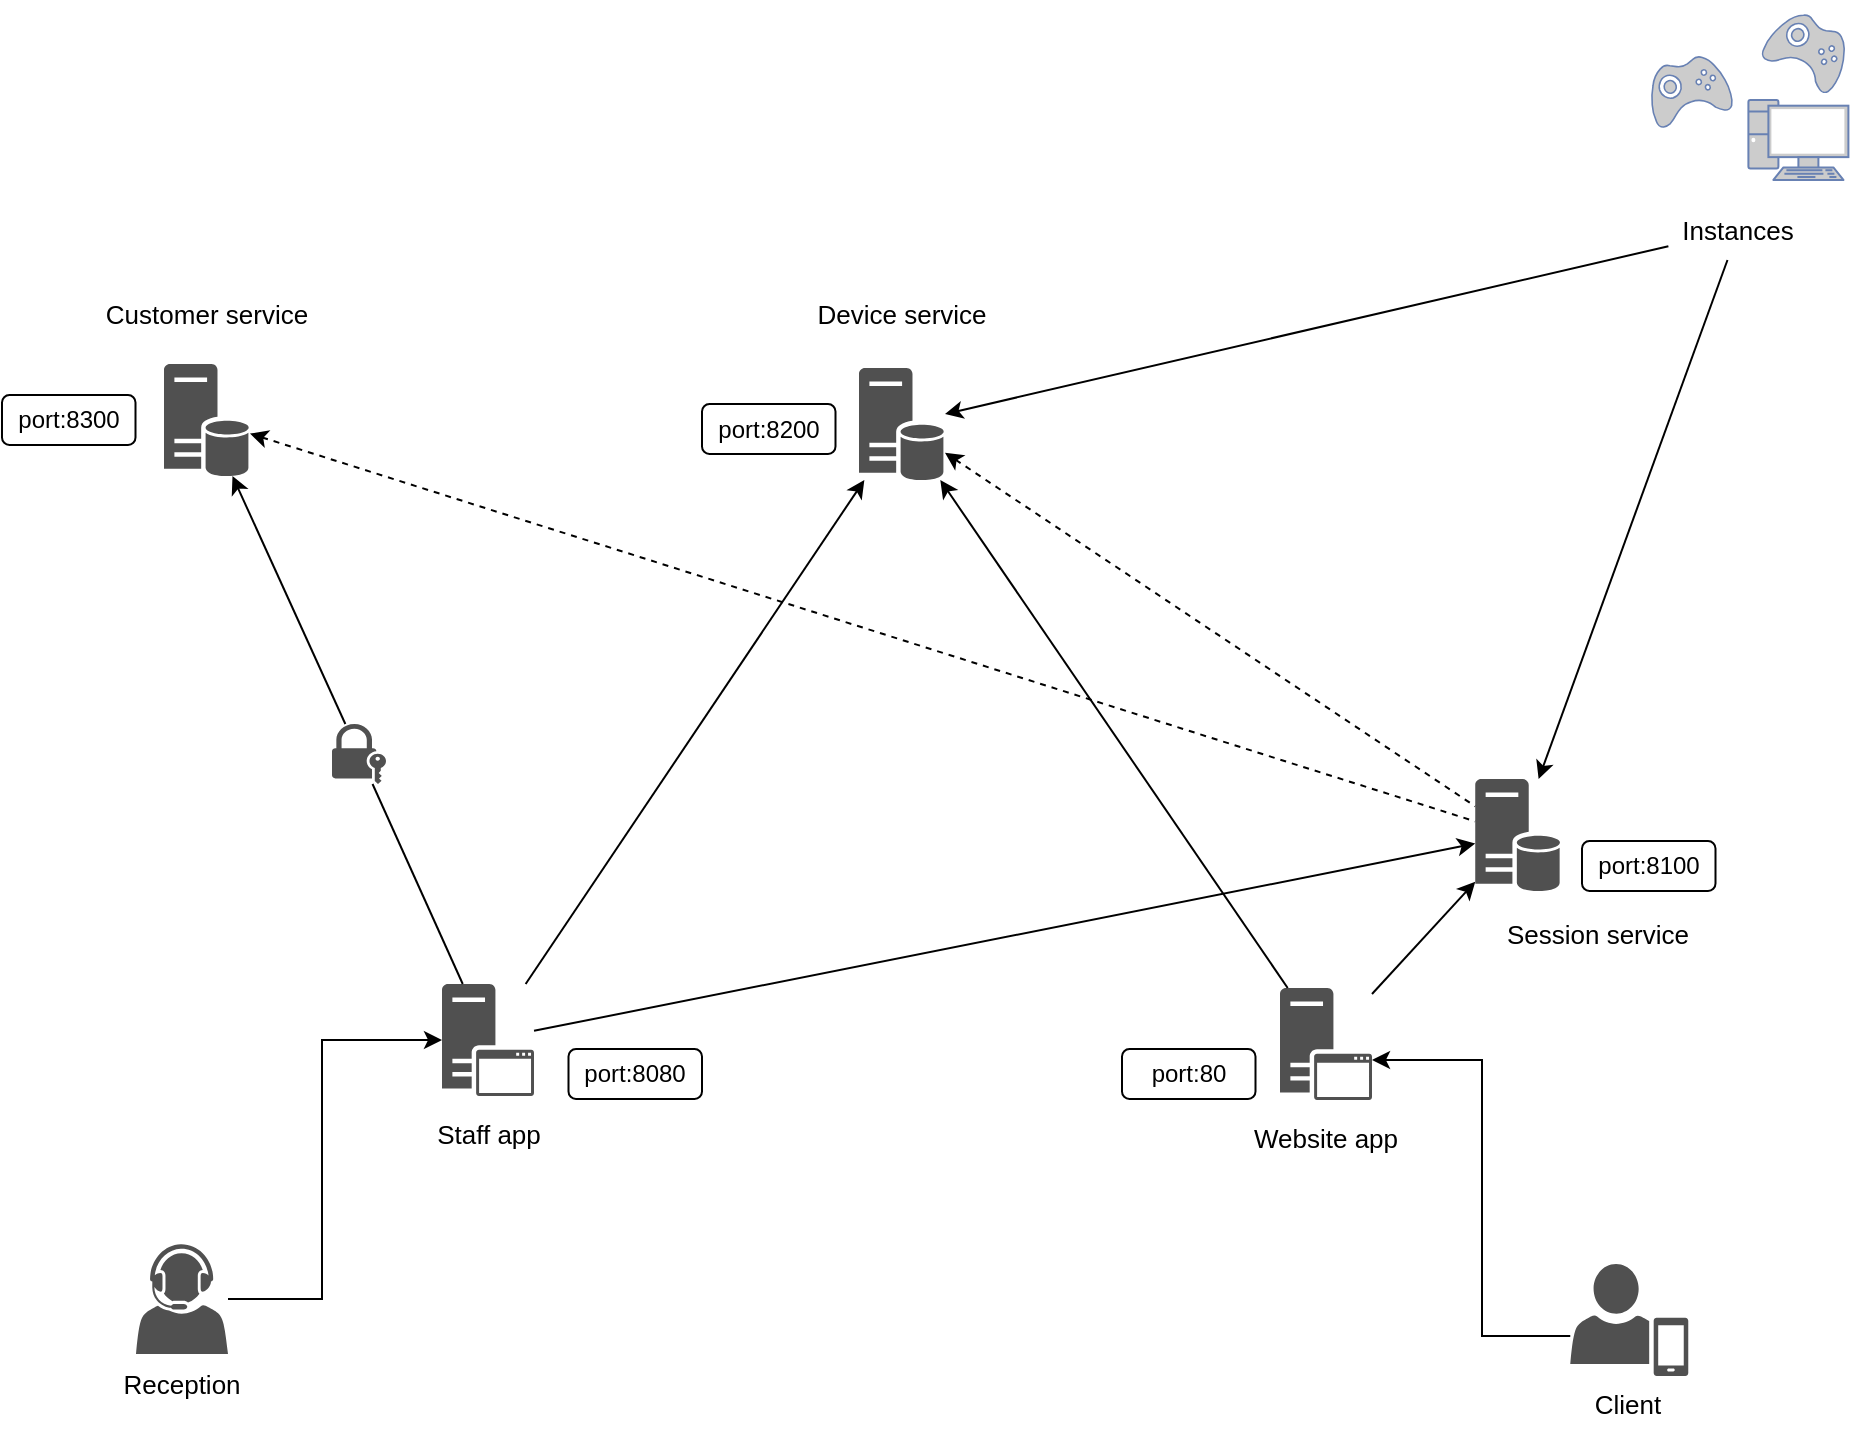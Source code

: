 <mxfile version="15.4.0" type="device" pages="6"><diagram id="E17BUZXJVHt-P3fDsBsY" name="Application"><mxGraphModel dx="1324" dy="848" grid="1" gridSize="10" guides="1" tooltips="1" connect="1" arrows="1" fold="1" page="1" pageScale="1" pageWidth="1169" pageHeight="827" math="0" shadow="0"><root><mxCell id="0"/><mxCell id="1" parent="0"/><mxCell id="bgIms7LMxj44mg2ObQRT-48" value="" style="group;fillColor=none;" parent="1" vertex="1" connectable="0"><mxGeometry x="200" y="700" width="60" height="85" as="geometry"/></mxCell><mxCell id="bgIms7LMxj44mg2ObQRT-44" value="" style="sketch=0;pointerEvents=1;shadow=0;dashed=0;html=1;strokeColor=none;fillColor=#505050;labelPosition=center;verticalLabelPosition=bottom;verticalAlign=top;outlineConnect=0;align=center;shape=mxgraph.office.users.call_center_agent;rounded=0;fontSize=13;" parent="bgIms7LMxj44mg2ObQRT-48" vertex="1"><mxGeometry x="7" width="46" height="55" as="geometry"/></mxCell><mxCell id="bgIms7LMxj44mg2ObQRT-47" value="Reception" style="text;html=1;strokeColor=none;fillColor=none;align=center;verticalAlign=middle;whiteSpace=wrap;rounded=0;fontSize=13;" parent="bgIms7LMxj44mg2ObQRT-48" vertex="1"><mxGeometry y="55" width="60" height="30" as="geometry"/></mxCell><mxCell id="bgIms7LMxj44mg2ObQRT-54" value="" style="group" parent="1" vertex="1" connectable="0"><mxGeometry x="923.13" y="710" width="60" height="85" as="geometry"/></mxCell><mxCell id="bgIms7LMxj44mg2ObQRT-52" value="" style="sketch=0;pointerEvents=1;shadow=0;dashed=0;html=1;strokeColor=none;fillColor=#505050;labelPosition=center;verticalLabelPosition=bottom;verticalAlign=top;outlineConnect=0;align=center;shape=mxgraph.office.users.mobile_user;rounded=0;fontSize=13;" parent="bgIms7LMxj44mg2ObQRT-54" vertex="1"><mxGeometry x="1" width="59" height="56" as="geometry"/></mxCell><mxCell id="bgIms7LMxj44mg2ObQRT-53" value="Client" style="text;html=1;strokeColor=none;fillColor=none;align=center;verticalAlign=middle;whiteSpace=wrap;rounded=0;fontSize=13;" parent="bgIms7LMxj44mg2ObQRT-54" vertex="1"><mxGeometry y="55" width="60" height="30" as="geometry"/></mxCell><UserObject label="" link="data:page/id,LLF6_lQIv8mxWUl1Rup8" id="bgIms7LMxj44mg2ObQRT-55"><mxCell style="group" parent="1" vertex="1" connectable="0"><mxGeometry x="745" y="562.01" width="84" height="90" as="geometry"/></mxCell></UserObject><mxCell id="bgIms7LMxj44mg2ObQRT-46" value="" style="sketch=0;pointerEvents=1;shadow=0;dashed=0;html=1;strokeColor=none;fillColor=#505050;labelPosition=center;verticalLabelPosition=bottom;verticalAlign=top;outlineConnect=0;align=center;shape=mxgraph.office.servers.application_server;rounded=0;fontSize=13;" parent="bgIms7LMxj44mg2ObQRT-55" vertex="1"><mxGeometry x="34" y="10" width="46" height="56" as="geometry"/></mxCell><mxCell id="bgIms7LMxj44mg2ObQRT-50" value="Website app" style="text;html=1;strokeColor=none;fillColor=none;align=center;verticalAlign=middle;whiteSpace=wrap;rounded=0;fontSize=13;" parent="bgIms7LMxj44mg2ObQRT-55" vertex="1"><mxGeometry x="15" y="70" width="84" height="30" as="geometry"/></mxCell><UserObject label="" link="data:page/id,zF-sEraZYEUJfl2QqSFs" id="bgIms7LMxj44mg2ObQRT-56"><mxCell style="group" parent="1" vertex="1" connectable="0"><mxGeometry x="342.75" y="570" width="80.5" height="90" as="geometry"/></mxCell></UserObject><mxCell id="bgIms7LMxj44mg2ObQRT-45" value="" style="sketch=0;pointerEvents=1;shadow=0;dashed=0;html=1;strokeColor=none;fillColor=#505050;labelPosition=center;verticalLabelPosition=bottom;verticalAlign=top;outlineConnect=0;align=center;shape=mxgraph.office.servers.application_server;rounded=0;fontSize=13;" parent="bgIms7LMxj44mg2ObQRT-56" vertex="1"><mxGeometry x="17.25" width="46" height="56" as="geometry"/></mxCell><mxCell id="bgIms7LMxj44mg2ObQRT-49" value="Staff app" style="text;html=1;strokeColor=none;fillColor=none;align=center;verticalAlign=middle;whiteSpace=wrap;rounded=0;fontSize=13;" parent="bgIms7LMxj44mg2ObQRT-56" vertex="1"><mxGeometry y="60" width="80.5" height="30" as="geometry"/></mxCell><mxCell id="bgIms7LMxj44mg2ObQRT-57" style="edgeStyle=orthogonalEdgeStyle;rounded=0;orthogonalLoop=1;jettySize=auto;html=1;fontSize=13;" parent="1" source="bgIms7LMxj44mg2ObQRT-44" target="bgIms7LMxj44mg2ObQRT-45" edge="1"><mxGeometry relative="1" as="geometry"><Array as="points"><mxPoint x="300" y="728"/><mxPoint x="300" y="598"/></Array></mxGeometry></mxCell><mxCell id="bgIms7LMxj44mg2ObQRT-58" style="edgeStyle=orthogonalEdgeStyle;rounded=0;orthogonalLoop=1;jettySize=auto;html=1;fontSize=13;" parent="1" source="bgIms7LMxj44mg2ObQRT-52" target="bgIms7LMxj44mg2ObQRT-46" edge="1"><mxGeometry relative="1" as="geometry"><Array as="points"><mxPoint x="880" y="746.01"/><mxPoint x="880" y="608.01"/></Array></mxGeometry></mxCell><mxCell id="bgIms7LMxj44mg2ObQRT-91" style="edgeStyle=none;rounded=0;orthogonalLoop=1;jettySize=auto;html=1;fontSize=13;startArrow=classic;startFill=1;endArrow=none;endFill=0;" parent="1" source="bgIms7LMxj44mg2ObQRT-59" target="bgIms7LMxj44mg2ObQRT-45" edge="1"><mxGeometry relative="1" as="geometry"/></mxCell><mxCell id="bgIms7LMxj44mg2ObQRT-62" style="edgeStyle=none;rounded=0;orthogonalLoop=1;jettySize=auto;html=1;fontSize=13;" parent="1" source="bgIms7LMxj44mg2ObQRT-46" target="bgIms7LMxj44mg2ObQRT-59" edge="1"><mxGeometry relative="1" as="geometry"/></mxCell><UserObject label="" link="data:page/id,SFULgICf9j-x_hfGme1A" id="bgIms7LMxj44mg2ObQRT-83"><mxCell style="group" parent="1" vertex="1" connectable="0"><mxGeometry x="180" y="220" width="125" height="96" as="geometry"/></mxCell></UserObject><mxCell id="bgIms7LMxj44mg2ObQRT-70" value="" style="sketch=0;pointerEvents=1;shadow=0;dashed=0;html=1;strokeColor=none;fillColor=#505050;labelPosition=center;verticalLabelPosition=bottom;verticalAlign=top;outlineConnect=0;align=center;shape=mxgraph.office.servers.database_server;rounded=0;fontSize=13;" parent="bgIms7LMxj44mg2ObQRT-83" vertex="1"><mxGeometry x="41" y="40" width="43" height="56" as="geometry"/></mxCell><mxCell id="bgIms7LMxj44mg2ObQRT-72" value="Customer service" style="text;html=1;strokeColor=none;fillColor=none;align=center;verticalAlign=middle;whiteSpace=wrap;rounded=0;fontSize=13;" parent="bgIms7LMxj44mg2ObQRT-83" vertex="1"><mxGeometry width="125" height="30" as="geometry"/></mxCell><mxCell id="X5Q_4vSoUxfV6xFfBx6R-6" value="port:8300" style="rounded=1;whiteSpace=wrap;html=1;" parent="bgIms7LMxj44mg2ObQRT-83" vertex="1"><mxGeometry x="-40" y="55.5" width="66.75" height="25" as="geometry"/></mxCell><mxCell id="bgIms7LMxj44mg2ObQRT-94" style="edgeStyle=none;rounded=0;orthogonalLoop=1;jettySize=auto;html=1;fontSize=13;startArrow=none;startFill=1;endArrow=none;endFill=0;" parent="1" source="bgIms7LMxj44mg2ObQRT-95" target="bgIms7LMxj44mg2ObQRT-45" edge="1"><mxGeometry relative="1" as="geometry"/></mxCell><mxCell id="bgIms7LMxj44mg2ObQRT-95" value="" style="sketch=0;pointerEvents=1;shadow=0;dashed=0;html=1;strokeColor=none;fillColor=#505050;labelPosition=center;verticalLabelPosition=bottom;verticalAlign=top;outlineConnect=0;align=center;shape=mxgraph.office.security.lock_with_key_security;rounded=0;fontSize=13;" parent="1" vertex="1"><mxGeometry x="305" y="440" width="27" height="30" as="geometry"/></mxCell><mxCell id="bgIms7LMxj44mg2ObQRT-96" value="" style="edgeStyle=none;rounded=0;orthogonalLoop=1;jettySize=auto;html=1;fontSize=13;startArrow=classic;startFill=1;endArrow=none;endFill=0;" parent="1" source="bgIms7LMxj44mg2ObQRT-70" target="bgIms7LMxj44mg2ObQRT-95" edge="1"><mxGeometry relative="1" as="geometry"><mxPoint x="255.19" y="316" as="sourcePoint"/><mxPoint x="370.31" y="570" as="targetPoint"/></mxGeometry></mxCell><mxCell id="bgIms7LMxj44mg2ObQRT-97" style="edgeStyle=none;rounded=1;orthogonalLoop=1;jettySize=auto;html=1;dashed=1;fontSize=13;startArrow=classic;startFill=1;endArrow=none;endFill=0;" parent="1" source="bgIms7LMxj44mg2ObQRT-70" target="bgIms7LMxj44mg2ObQRT-59" edge="1"><mxGeometry relative="1" as="geometry"/></mxCell><mxCell id="bgIms7LMxj44mg2ObQRT-103" style="edgeStyle=none;rounded=1;orthogonalLoop=1;jettySize=auto;html=1;dashed=1;fontSize=13;startArrow=classic;startFill=1;endArrow=none;endFill=0;" parent="1" source="sCo5RbCU_MRzpVaswboI-7" target="bgIms7LMxj44mg2ObQRT-59" edge="1"><mxGeometry relative="1" as="geometry"><mxPoint x="620.528" y="296.319" as="sourcePoint"/></mxGeometry></mxCell><mxCell id="bgIms7LMxj44mg2ObQRT-105" style="edgeStyle=none;rounded=1;orthogonalLoop=1;jettySize=auto;html=1;fontSize=13;startArrow=classic;startFill=1;endArrow=none;endFill=0;" parent="1" source="sCo5RbCU_MRzpVaswboI-7" target="bgIms7LMxj44mg2ObQRT-45" edge="1"><mxGeometry relative="1" as="geometry"><mxPoint x="530" y="360" as="sourcePoint"/></mxGeometry></mxCell><mxCell id="bgIms7LMxj44mg2ObQRT-106" style="edgeStyle=none;rounded=1;orthogonalLoop=1;jettySize=auto;html=1;fontSize=13;startArrow=classic;startFill=1;endArrow=none;endFill=0;" parent="1" source="sCo5RbCU_MRzpVaswboI-7" target="bgIms7LMxj44mg2ObQRT-46" edge="1"><mxGeometry relative="1" as="geometry"><mxPoint x="612.996" y="306" as="sourcePoint"/></mxGeometry></mxCell><mxCell id="bgIms7LMxj44mg2ObQRT-116" value="" style="group" parent="1" vertex="1" connectable="0"><mxGeometry x="959.999" y="80.0" width="108.021" height="127.99" as="geometry"/></mxCell><mxCell id="IEh56CBGGqZC5MKg6xBd-1" value="" style="group" parent="bgIms7LMxj44mg2ObQRT-116" vertex="1" connectable="0"><mxGeometry x="3.197e-14" width="108.021" height="127.99" as="geometry"/></mxCell><mxCell id="dbKpntsf5GKHM6dsVqd3-2" value="" style="group" parent="IEh56CBGGqZC5MKg6xBd-1" vertex="1" connectable="0"><mxGeometry width="108.021" height="127.99" as="geometry"/></mxCell><mxCell id="bgIms7LMxj44mg2ObQRT-109" value="" style="fontColor=#0066CC;verticalAlign=top;verticalLabelPosition=bottom;labelPosition=center;align=center;html=1;outlineConnect=0;fillColor=#CCCCCC;strokeColor=#6881B3;gradientColor=none;gradientDirection=north;strokeWidth=2;shape=mxgraph.networks.gamepad;rounded=0;fontSize=13;rotation=-15;" parent="dbKpntsf5GKHM6dsVqd3-2" vertex="1"><mxGeometry x="3.201" y="27.99" width="40" height="30" as="geometry"/></mxCell><mxCell id="bgIms7LMxj44mg2ObQRT-112" value="" style="fontColor=#0066CC;verticalAlign=top;verticalLabelPosition=bottom;labelPosition=center;align=center;html=1;outlineConnect=0;fillColor=#CCCCCC;strokeColor=#6881B3;gradientColor=none;gradientDirection=north;strokeWidth=2;shape=mxgraph.networks.pc;rounded=0;fontSize=13;" parent="dbKpntsf5GKHM6dsVqd3-2" vertex="1"><mxGeometry x="53.201" y="47.99" width="50" height="40" as="geometry"/></mxCell><mxCell id="bgIms7LMxj44mg2ObQRT-113" value="" style="fontColor=#0066CC;verticalAlign=top;verticalLabelPosition=bottom;labelPosition=center;align=center;html=1;outlineConnect=0;fillColor=#CCCCCC;strokeColor=#6881B3;gradientColor=none;gradientDirection=north;strokeWidth=2;shape=mxgraph.networks.gamepad;rounded=0;fontSize=13;rotation=30;" parent="dbKpntsf5GKHM6dsVqd3-2" vertex="1"><mxGeometry x="63.201" y="7.99" width="40" height="30" as="geometry"/></mxCell><mxCell id="bgIms7LMxj44mg2ObQRT-115" value="Instances" style="text;html=1;strokeColor=none;fillColor=none;align=center;verticalAlign=middle;whiteSpace=wrap;rounded=0;fontSize=13;" parent="dbKpntsf5GKHM6dsVqd3-2" vertex="1"><mxGeometry x="13.201" y="97.99" width="70" height="30" as="geometry"/></mxCell><UserObject label="" link="data:page/id,RBX-khUak4_ubRidFVQT" id="sCo5RbCU_MRzpVaswboI-9"><mxCell style="group" parent="1" vertex="1" connectable="0"><mxGeometry x="540" y="230" width="100" height="88.01" as="geometry"/></mxCell></UserObject><mxCell id="sCo5RbCU_MRzpVaswboI-7" value="" style="sketch=0;pointerEvents=1;shadow=0;dashed=0;html=1;strokeColor=none;fillColor=#505050;labelPosition=center;verticalLabelPosition=bottom;verticalAlign=top;outlineConnect=0;align=center;shape=mxgraph.office.servers.database_server;rounded=0;fontSize=13;" parent="sCo5RbCU_MRzpVaswboI-9" vertex="1"><mxGeometry x="28.5" y="32.01" width="43" height="56" as="geometry"/></mxCell><mxCell id="sCo5RbCU_MRzpVaswboI-8" value="Device service" style="text;html=1;strokeColor=none;fillColor=none;align=center;verticalAlign=middle;whiteSpace=wrap;rounded=0;fontSize=13;" parent="sCo5RbCU_MRzpVaswboI-9" vertex="1"><mxGeometry y="-10" width="100" height="30" as="geometry"/></mxCell><UserObject label="" link="data:page/id,A0t_QMT82h10zWVFU__X" linkTarget="_blank" id="i-trvBffCiO7pJ1U6G_m-1"><mxCell style="group" parent="1" vertex="1" connectable="0"><mxGeometry x="870" y="467.5" width="136.25" height="92.5" as="geometry"/></mxCell></UserObject><mxCell id="bgIms7LMxj44mg2ObQRT-59" value="&lt;span style=&quot;color: rgba(0 , 0 , 0 , 0) ; font-family: monospace ; font-size: 0px&quot;&gt;%3CmxGraphModel%3E%3Croot%3E%3CmxCell%20id%3D%220%22%2F%3E%3CmxCell%20id%3D%221%22%20parent%3D%220%22%2F%3E%3CmxCell%20id%3D%222%22%20value%3D%22%22%20style%3D%22fontColor%3D%230066CC%3BverticalAlign%3Dtop%3BverticalLabelPosition%3Dbottom%3BlabelPosition%3Dcenter%3Balign%3Dcenter%3Bhtml%3D1%3BoutlineConnect%3D0%3BfillColor%3D%23CCCCCC%3BstrokeColor%3D%236881B3%3BgradientColor%3Dnone%3BgradientDirection%3Dnorth%3BstrokeWidth%3D2%3Bshape%3Dmxgraph.networks.pc%3Brounded%3D0%3BfontSize%3D13%3B%22%20vertex%3D%221%22%20parent%3D%221%22%3E%3CmxGeometry%20x%3D%221023.2%22%20y%3D%22117.99%22%20width%3D%2250%22%20height%3D%2240%22%20as%3D%22geometry%22%2F%3E%3C%2FmxCell%3E%3CmxCell%20id%3D%223%22%20value%3D%22Instances%22%20style%3D%22text%3Bhtml%3D1%3BstrokeColor%3Dnone%3BfillColor%3Dnone%3Balign%3Dcenter%3BverticalAlign%3Dmiddle%3BwhiteSpace%3Dwrap%3Brounded%3D0%3BfontSize%3D13%3B%22%20vertex%3D%221%22%20parent%3D%221%22%3E%3CmxGeometry%20x%3D%22983.2%22%20y%3D%22167.99%22%20width%3D%2270%22%20height%3D%2230%22%20as%3D%22geometry%22%2F%3E%3C%2FmxCell%3E%3C%2Froot%3E%3C%2FmxGraphModel%3E&lt;/span&gt;&lt;span style=&quot;color: rgba(0 , 0 , 0 , 0) ; font-family: monospace ; font-size: 0px&quot;&gt;%3CmxGraphModel%3E%3Croot%3E%3CmxCell%20id%3D%220%22%2F%3E%3CmxCell%20id%3D%221%22%20parent%3D%220%22%2F%3E%3CmxCell%20id%3D%222%22%20value%3D%22%22%20style%3D%22fontColor%3D%230066CC%3BverticalAlign%3Dtop%3BverticalLabelPosition%3Dbottom%3BlabelPosition%3Dcenter%3Balign%3Dcenter%3Bhtml%3D1%3BoutlineConnect%3D0%3BfillColor%3D%23CCCCCC%3BstrokeColor%3D%236881B3%3BgradientColor%3Dnone%3BgradientDirection%3Dnorth%3BstrokeWidth%3D2%3Bshape%3Dmxgraph.networks.pc%3Brounded%3D0%3BfontSize%3D13%3B%22%20vertex%3D%221%22%20parent%3D%221%22%3E%3CmxGeometry%20x%3D%221023.2%22%20y%3D%22117.99%22%20width%3D%2250%22%20height%3D%2240%22%20as%3D%22geometry%22%2F%3E%3C%2FmxCell%3E%3CmxCell%20id%3D%223%22%20value%3D%22Instances%22%20style%3D%22text%3Bhtml%3D1%3BstrokeColor%3Dnone%3BfillColor%3Dnone%3Balign%3Dcenter%3BverticalAlign%3Dmiddle%3BwhiteSpace%3Dwrap%3Brounded%3D0%3BfontSize%3D13%3B%22%20vertex%3D%221%22%20parent%3D%221%22%3E%3CmxGeometry%20x%3D%22983.2%22%20y%3D%22167.99%22%20width%3D%2270%22%20height%3D%2230%22%20as%3D%22geometry%22%2F%3E%3C%2FmxCell%3E%3C%2Froot%3E%3C%2FmxGraphModel%3E&lt;/span&gt;" style="sketch=0;pointerEvents=1;shadow=0;dashed=0;html=1;strokeColor=none;fillColor=#505050;labelPosition=center;verticalLabelPosition=bottom;verticalAlign=top;outlineConnect=0;align=center;shape=mxgraph.office.servers.database_server;rounded=0;fontSize=13;" parent="i-trvBffCiO7pJ1U6G_m-1" vertex="1"><mxGeometry x="6.62" width="43" height="56" as="geometry"/></mxCell><mxCell id="bgIms7LMxj44mg2ObQRT-67" value="Session service" style="text;html=1;strokeColor=none;fillColor=none;align=center;verticalAlign=middle;whiteSpace=wrap;rounded=0;fontSize=13;" parent="i-trvBffCiO7pJ1U6G_m-1" vertex="1"><mxGeometry y="62.5" width="136.25" height="30" as="geometry"/></mxCell><mxCell id="X5Q_4vSoUxfV6xFfBx6R-4" value="port:8100" style="rounded=1;whiteSpace=wrap;html=1;" parent="i-trvBffCiO7pJ1U6G_m-1" vertex="1"><mxGeometry x="60" y="31" width="66.75" height="25" as="geometry"/></mxCell><mxCell id="dbKpntsf5GKHM6dsVqd3-3" style="edgeStyle=none;rounded=1;orthogonalLoop=1;jettySize=auto;html=1;fontSize=13;fontColor=#0066CC;startArrow=none;startFill=0;endArrow=classic;endFill=1;" parent="1" source="bgIms7LMxj44mg2ObQRT-115" target="sCo5RbCU_MRzpVaswboI-7" edge="1"><mxGeometry relative="1" as="geometry"/></mxCell><mxCell id="dbKpntsf5GKHM6dsVqd3-4" style="edgeStyle=none;rounded=1;orthogonalLoop=1;jettySize=auto;html=1;fontSize=13;fontColor=#0066CC;startArrow=none;startFill=0;endArrow=classic;endFill=1;" parent="1" source="bgIms7LMxj44mg2ObQRT-115" target="bgIms7LMxj44mg2ObQRT-59" edge="1"><mxGeometry relative="1" as="geometry"/></mxCell><mxCell id="X5Q_4vSoUxfV6xFfBx6R-1" value="port:8080" style="rounded=1;whiteSpace=wrap;html=1;" parent="1" vertex="1"><mxGeometry x="423.25" y="602.5" width="66.75" height="25" as="geometry"/></mxCell><mxCell id="X5Q_4vSoUxfV6xFfBx6R-2" value="port:80" style="rounded=1;whiteSpace=wrap;html=1;" parent="1" vertex="1"><mxGeometry x="700" y="602.5" width="66.75" height="25" as="geometry"/></mxCell><mxCell id="X5Q_4vSoUxfV6xFfBx6R-5" value="port:8200" style="rounded=1;whiteSpace=wrap;html=1;" parent="1" vertex="1"><mxGeometry x="490" y="280" width="66.75" height="25" as="geometry"/></mxCell></root></mxGraphModel></diagram><diagram id="RBX-khUak4_ubRidFVQT" name="Device service"><mxGraphModel dx="1324" dy="848" grid="1" gridSize="10" guides="1" tooltips="1" connect="1" arrows="1" fold="1" page="1" pageScale="1" pageWidth="1169" pageHeight="827" math="0" shadow="0"><root><mxCell id="_UUj0PnGwrhtZNTvFV52-0"/><mxCell id="_UUj0PnGwrhtZNTvFV52-1" parent="_UUj0PnGwrhtZNTvFV52-0"/><mxCell id="XJXbkS5cyhszQwbjgAkD-2" value="" style="group" parent="_UUj0PnGwrhtZNTvFV52-1" vertex="1" connectable="0"><mxGeometry x="10" y="190" width="60" height="100" as="geometry"/></mxCell><mxCell id="hcgZa9_8ygzGzkx22YIH-127" value="" style="group" parent="XJXbkS5cyhszQwbjgAkD-2" vertex="1" connectable="0"><mxGeometry width="60" height="100" as="geometry"/></mxCell><mxCell id="XJXbkS5cyhszQwbjgAkD-0" value="" style="sketch=0;shadow=0;dashed=0;html=1;strokeColor=none;fillColor=#505050;labelPosition=center;verticalLabelPosition=bottom;verticalAlign=top;outlineConnect=0;align=center;shape=mxgraph.office.databases.database_mini_3;rounded=0;fontSize=13;fontColor=#0066CC;" parent="hcgZa9_8ygzGzkx22YIH-127" vertex="1"><mxGeometry x="12.5" width="35" height="57" as="geometry"/></mxCell><mxCell id="XJXbkS5cyhszQwbjgAkD-1" value="Games" style="text;html=1;strokeColor=none;fillColor=none;align=center;verticalAlign=middle;whiteSpace=wrap;rounded=0;fontSize=13;fontColor=#000000;" parent="hcgZa9_8ygzGzkx22YIH-127" vertex="1"><mxGeometry y="70" width="60" height="30" as="geometry"/></mxCell><mxCell id="XJXbkS5cyhszQwbjgAkD-3" value="" style="group" parent="_UUj0PnGwrhtZNTvFV52-1" vertex="1" connectable="0"><mxGeometry x="220" y="10" width="60" height="100" as="geometry"/></mxCell><mxCell id="XJXbkS5cyhszQwbjgAkD-4" value="" style="sketch=0;shadow=0;dashed=0;html=1;strokeColor=none;fillColor=#505050;labelPosition=center;verticalLabelPosition=bottom;verticalAlign=top;outlineConnect=0;align=center;shape=mxgraph.office.databases.database_mini_3;rounded=0;fontSize=13;fontColor=#0066CC;" parent="XJXbkS5cyhszQwbjgAkD-3" vertex="1"><mxGeometry x="12.5" width="35" height="57" as="geometry"/></mxCell><mxCell id="XJXbkS5cyhszQwbjgAkD-5" value="Devices" style="text;html=1;strokeColor=none;fillColor=none;align=center;verticalAlign=middle;whiteSpace=wrap;rounded=0;fontSize=13;fontColor=#000000;" parent="XJXbkS5cyhszQwbjgAkD-3" vertex="1"><mxGeometry y="70" width="60" height="30" as="geometry"/></mxCell><mxCell id="XJXbkS5cyhszQwbjgAkD-6" value="" style="group" parent="_UUj0PnGwrhtZNTvFV52-1" vertex="1" connectable="0"><mxGeometry x="415" y="190" width="60" height="100" as="geometry"/></mxCell><mxCell id="hcgZa9_8ygzGzkx22YIH-128" value="" style="group" parent="XJXbkS5cyhszQwbjgAkD-6" vertex="1" connectable="0"><mxGeometry width="60" height="100" as="geometry"/></mxCell><mxCell id="XJXbkS5cyhszQwbjgAkD-7" value="" style="sketch=0;shadow=0;dashed=0;html=1;strokeColor=none;fillColor=#505050;labelPosition=center;verticalLabelPosition=bottom;verticalAlign=top;outlineConnect=0;align=center;shape=mxgraph.office.databases.database_mini_3;rounded=0;fontSize=13;fontColor=#0066CC;" parent="hcgZa9_8ygzGzkx22YIH-128" vertex="1"><mxGeometry x="12.5" width="35" height="57" as="geometry"/></mxCell><mxCell id="XJXbkS5cyhszQwbjgAkD-8" value="Instances" style="text;html=1;strokeColor=none;fillColor=none;align=center;verticalAlign=middle;whiteSpace=wrap;rounded=0;fontSize=13;fontColor=#000000;" parent="hcgZa9_8ygzGzkx22YIH-128" vertex="1"><mxGeometry y="70" width="60" height="30" as="geometry"/></mxCell><mxCell id="XJXbkS5cyhszQwbjgAkD-9" style="edgeStyle=none;rounded=1;orthogonalLoop=1;jettySize=auto;html=1;fontSize=13;fontColor=#000000;startArrow=classic;startFill=1;endArrow=classic;endFill=1;strokeColor=#000000;" parent="_UUj0PnGwrhtZNTvFV52-1" source="XJXbkS5cyhszQwbjgAkD-0" target="XJXbkS5cyhszQwbjgAkD-4" edge="1"><mxGeometry relative="1" as="geometry"/></mxCell><mxCell id="XJXbkS5cyhszQwbjgAkD-10" value="Many To Many" style="rounded=1;whiteSpace=wrap;html=1;fontSize=13;strokeWidth=1;gradientDirection=north;verticalAlign=top;" parent="_UUj0PnGwrhtZNTvFV52-1" vertex="1"><mxGeometry x="80" y="120" width="110" height="30" as="geometry"/></mxCell><mxCell id="XJXbkS5cyhszQwbjgAkD-11" style="edgeStyle=none;rounded=1;orthogonalLoop=1;jettySize=auto;html=1;fontSize=13;fontColor=#000000;startArrow=classic;startFill=1;endArrow=none;endFill=0;strokeColor=#000000;" parent="_UUj0PnGwrhtZNTvFV52-1" source="XJXbkS5cyhszQwbjgAkD-7" target="XJXbkS5cyhszQwbjgAkD-4" edge="1"><mxGeometry relative="1" as="geometry"/></mxCell><mxCell id="hcgZa9_8ygzGzkx22YIH-0" value="games" style="swimlane;fontStyle=0;childLayout=stackLayout;horizontal=1;startSize=26;fillColor=#e0e0e0;horizontalStack=0;resizeParent=1;resizeLast=0;collapsible=1;marginBottom=0;swimlaneFillColor=#ffffff;align=center;" parent="_UUj0PnGwrhtZNTvFV52-1" vertex="1"><mxGeometry x="40" y="560" width="210" height="260" as="geometry"><mxRectangle x="40" y="560" width="70" height="26" as="alternateBounds"/></mxGeometry></mxCell><mxCell id="hcgZa9_8ygzGzkx22YIH-1" value="id" style="shape=partialRectangle;top=0;left=0;right=0;bottom=0;align=left;verticalAlign=top;spacingTop=-2;fillColor=none;spacingLeft=64;spacingRight=4;overflow=hidden;rotatable=0;points=[[0,0.5],[1,0.5]];portConstraint=eastwest;dropTarget=0;" parent="hcgZa9_8ygzGzkx22YIH-0" vertex="1"><mxGeometry y="26" width="210" height="26" as="geometry"/></mxCell><mxCell id="hcgZa9_8ygzGzkx22YIH-2" value="" style="shape=partialRectangle;top=0;left=0;bottom=0;fillColor=none;align=left;verticalAlign=middle;spacingLeft=4;spacingRight=4;overflow=hidden;rotatable=180;points=[];portConstraint=eastwest;part=1;" parent="hcgZa9_8ygzGzkx22YIH-1" vertex="1" connectable="0"><mxGeometry width="54" height="26" as="geometry"/></mxCell><mxCell id="hcgZa9_8ygzGzkx22YIH-3" value="name" style="shape=partialRectangle;top=0;left=0;right=0;bottom=0;align=left;verticalAlign=top;spacingTop=-2;fillColor=none;spacingLeft=64;spacingRight=4;overflow=hidden;rotatable=0;points=[[0,0.5],[1,0.5]];portConstraint=eastwest;dropTarget=0;" parent="hcgZa9_8ygzGzkx22YIH-0" vertex="1"><mxGeometry y="52" width="210" height="26" as="geometry"/></mxCell><mxCell id="hcgZa9_8ygzGzkx22YIH-4" value="" style="shape=partialRectangle;top=0;left=0;bottom=0;fillColor=none;align=left;verticalAlign=middle;spacingLeft=4;spacingRight=4;overflow=hidden;rotatable=180;points=[];portConstraint=eastwest;part=1;" parent="hcgZa9_8ygzGzkx22YIH-3" vertex="1" connectable="0"><mxGeometry width="54" height="26" as="geometry"/></mxCell><mxCell id="hcgZa9_8ygzGzkx22YIH-5" value="slug" style="shape=partialRectangle;top=0;left=0;right=0;bottom=0;align=left;verticalAlign=top;spacingTop=-2;fillColor=none;spacingLeft=64;spacingRight=4;overflow=hidden;rotatable=0;points=[[0,0.5],[1,0.5]];portConstraint=eastwest;dropTarget=0;" parent="hcgZa9_8ygzGzkx22YIH-0" vertex="1"><mxGeometry y="78" width="210" height="26" as="geometry"/></mxCell><mxCell id="hcgZa9_8ygzGzkx22YIH-6" value="" style="shape=partialRectangle;top=0;left=0;bottom=0;fillColor=none;align=left;verticalAlign=middle;spacingLeft=4;spacingRight=4;overflow=hidden;rotatable=180;points=[];portConstraint=eastwest;part=1;" parent="hcgZa9_8ygzGzkx22YIH-5" vertex="1" connectable="0"><mxGeometry width="54" height="26" as="geometry"/></mxCell><mxCell id="hcgZa9_8ygzGzkx22YIH-7" value="video" style="shape=partialRectangle;top=0;left=0;right=0;bottom=0;align=left;verticalAlign=top;spacingTop=-2;fillColor=none;spacingLeft=64;spacingRight=4;overflow=hidden;rotatable=0;points=[[0,0.5],[1,0.5]];portConstraint=eastwest;dropTarget=0;" parent="hcgZa9_8ygzGzkx22YIH-0" vertex="1"><mxGeometry y="104" width="210" height="26" as="geometry"/></mxCell><mxCell id="hcgZa9_8ygzGzkx22YIH-8" value="" style="shape=partialRectangle;top=0;left=0;bottom=0;fillColor=none;align=left;verticalAlign=middle;spacingLeft=4;spacingRight=4;overflow=hidden;rotatable=180;points=[];portConstraint=eastwest;part=1;" parent="hcgZa9_8ygzGzkx22YIH-7" vertex="1" connectable="0"><mxGeometry width="54" height="26" as="geometry"/></mxCell><mxCell id="hcgZa9_8ygzGzkx22YIH-9" value="description" style="shape=partialRectangle;top=0;left=0;right=0;bottom=0;align=left;verticalAlign=top;spacingTop=-2;fillColor=none;spacingLeft=64;spacingRight=4;overflow=hidden;rotatable=0;points=[[0,0.5],[1,0.5]];portConstraint=eastwest;dropTarget=0;" parent="hcgZa9_8ygzGzkx22YIH-0" vertex="1"><mxGeometry y="130" width="210" height="26" as="geometry"/></mxCell><mxCell id="hcgZa9_8ygzGzkx22YIH-10" value="" style="shape=partialRectangle;top=0;left=0;bottom=0;fillColor=none;align=left;verticalAlign=middle;spacingLeft=4;spacingRight=4;overflow=hidden;rotatable=180;points=[];portConstraint=eastwest;part=1;" parent="hcgZa9_8ygzGzkx22YIH-9" vertex="1" connectable="0"><mxGeometry width="54" height="26" as="geometry"/></mxCell><mxCell id="hcgZa9_8ygzGzkx22YIH-11" value="rating" style="shape=partialRectangle;top=0;left=0;right=0;bottom=0;align=left;verticalAlign=top;spacingTop=-2;fillColor=none;spacingLeft=64;spacingRight=4;overflow=hidden;rotatable=0;points=[[0,0.5],[1,0.5]];portConstraint=eastwest;dropTarget=0;" parent="hcgZa9_8ygzGzkx22YIH-0" vertex="1"><mxGeometry y="156" width="210" height="26" as="geometry"/></mxCell><mxCell id="hcgZa9_8ygzGzkx22YIH-12" value="" style="shape=partialRectangle;top=0;left=0;bottom=0;fillColor=none;align=left;verticalAlign=middle;spacingLeft=4;spacingRight=4;overflow=hidden;rotatable=180;points=[];portConstraint=eastwest;part=1;" parent="hcgZa9_8ygzGzkx22YIH-11" vertex="1" connectable="0"><mxGeometry width="54" height="26" as="geometry"/></mxCell><mxCell id="hcgZa9_8ygzGzkx22YIH-13" value="multiplayer" style="shape=partialRectangle;top=0;left=0;right=0;bottom=0;align=left;verticalAlign=top;spacingTop=-2;fillColor=none;spacingLeft=64;spacingRight=4;overflow=hidden;rotatable=0;points=[[0,0.5],[1,0.5]];portConstraint=eastwest;dropTarget=0;" parent="hcgZa9_8ygzGzkx22YIH-0" vertex="1"><mxGeometry y="182" width="210" height="26" as="geometry"/></mxCell><mxCell id="hcgZa9_8ygzGzkx22YIH-14" value="" style="shape=partialRectangle;top=0;left=0;bottom=0;fillColor=none;align=left;verticalAlign=middle;spacingLeft=4;spacingRight=4;overflow=hidden;rotatable=180;points=[];portConstraint=eastwest;part=1;" parent="hcgZa9_8ygzGzkx22YIH-13" vertex="1" connectable="0"><mxGeometry width="54" height="26" as="geometry"/></mxCell><mxCell id="hcgZa9_8ygzGzkx22YIH-15" value="created_at" style="shape=partialRectangle;top=0;left=0;right=0;bottom=0;align=left;verticalAlign=top;spacingTop=-2;fillColor=none;spacingLeft=64;spacingRight=4;overflow=hidden;rotatable=0;points=[[0,0.5],[1,0.5]];portConstraint=eastwest;dropTarget=0;" parent="hcgZa9_8ygzGzkx22YIH-0" vertex="1"><mxGeometry y="208" width="210" height="26" as="geometry"/></mxCell><mxCell id="hcgZa9_8ygzGzkx22YIH-16" value="" style="shape=partialRectangle;top=0;left=0;bottom=0;fillColor=none;align=left;verticalAlign=middle;spacingLeft=4;spacingRight=4;overflow=hidden;rotatable=180;points=[];portConstraint=eastwest;part=1;" parent="hcgZa9_8ygzGzkx22YIH-15" vertex="1" connectable="0"><mxGeometry width="54" height="26" as="geometry"/></mxCell><mxCell id="hcgZa9_8ygzGzkx22YIH-17" value="updated_at" style="shape=partialRectangle;top=0;left=0;right=0;bottom=0;align=left;verticalAlign=top;spacingTop=-2;fillColor=none;spacingLeft=64;spacingRight=4;overflow=hidden;rotatable=0;points=[[0,0.5],[1,0.5]];portConstraint=eastwest;dropTarget=0;" parent="hcgZa9_8ygzGzkx22YIH-0" vertex="1"><mxGeometry y="234" width="210" height="26" as="geometry"/></mxCell><mxCell id="hcgZa9_8ygzGzkx22YIH-18" value="" style="shape=partialRectangle;top=0;left=0;bottom=0;fillColor=none;align=left;verticalAlign=middle;spacingLeft=4;spacingRight=4;overflow=hidden;rotatable=180;points=[];portConstraint=eastwest;part=1;" parent="hcgZa9_8ygzGzkx22YIH-17" vertex="1" connectable="0"><mxGeometry width="54" height="26" as="geometry"/></mxCell><mxCell id="hcgZa9_8ygzGzkx22YIH-56" value="devices" style="swimlane;fontStyle=0;childLayout=stackLayout;horizontal=1;startSize=26;fillColor=#e0e0e0;horizontalStack=0;resizeParent=1;resizeLast=0;collapsible=1;marginBottom=0;swimlaneFillColor=#ffffff;align=center;" parent="_UUj0PnGwrhtZNTvFV52-1" vertex="1"><mxGeometry x="600" y="560" width="150" height="182" as="geometry"><mxRectangle x="600" y="560" width="70" height="26" as="alternateBounds"/></mxGeometry></mxCell><mxCell id="hcgZa9_8ygzGzkx22YIH-57" value="id" style="shape=partialRectangle;top=0;left=0;right=0;bottom=0;align=left;verticalAlign=top;spacingTop=-2;fillColor=none;spacingLeft=64;spacingRight=4;overflow=hidden;rotatable=0;points=[[0,0.5],[1,0.5]];portConstraint=eastwest;dropTarget=0;" parent="hcgZa9_8ygzGzkx22YIH-56" vertex="1"><mxGeometry y="26" width="150" height="26" as="geometry"/></mxCell><mxCell id="hcgZa9_8ygzGzkx22YIH-58" value="" style="shape=partialRectangle;top=0;left=0;bottom=0;fillColor=none;align=left;verticalAlign=middle;spacingLeft=4;spacingRight=4;overflow=hidden;rotatable=180;points=[];portConstraint=eastwest;part=1;" parent="hcgZa9_8ygzGzkx22YIH-57" vertex="1" connectable="0"><mxGeometry width="54" height="26" as="geometry"/></mxCell><mxCell id="hcgZa9_8ygzGzkx22YIH-59" value="name" style="shape=partialRectangle;top=0;left=0;right=0;bottom=0;align=left;verticalAlign=top;spacingTop=-2;fillColor=none;spacingLeft=64;spacingRight=4;overflow=hidden;rotatable=0;points=[[0,0.5],[1,0.5]];portConstraint=eastwest;dropTarget=0;" parent="hcgZa9_8ygzGzkx22YIH-56" vertex="1"><mxGeometry y="52" width="150" height="26" as="geometry"/></mxCell><mxCell id="hcgZa9_8ygzGzkx22YIH-60" value="" style="shape=partialRectangle;top=0;left=0;bottom=0;fillColor=none;align=left;verticalAlign=middle;spacingLeft=4;spacingRight=4;overflow=hidden;rotatable=180;points=[];portConstraint=eastwest;part=1;" parent="hcgZa9_8ygzGzkx22YIH-59" vertex="1" connectable="0"><mxGeometry width="54" height="26" as="geometry"/></mxCell><mxCell id="hcgZa9_8ygzGzkx22YIH-61" value="slug" style="shape=partialRectangle;top=0;left=0;right=0;bottom=0;align=left;verticalAlign=top;spacingTop=-2;fillColor=none;spacingLeft=64;spacingRight=4;overflow=hidden;rotatable=0;points=[[0,0.5],[1,0.5]];portConstraint=eastwest;dropTarget=0;" parent="hcgZa9_8ygzGzkx22YIH-56" vertex="1"><mxGeometry y="78" width="150" height="26" as="geometry"/></mxCell><mxCell id="hcgZa9_8ygzGzkx22YIH-62" value="" style="shape=partialRectangle;top=0;left=0;bottom=0;fillColor=none;align=left;verticalAlign=middle;spacingLeft=4;spacingRight=4;overflow=hidden;rotatable=180;points=[];portConstraint=eastwest;part=1;" parent="hcgZa9_8ygzGzkx22YIH-61" vertex="1" connectable="0"><mxGeometry width="54" height="26" as="geometry"/></mxCell><mxCell id="hcgZa9_8ygzGzkx22YIH-63" value="description" style="shape=partialRectangle;top=0;left=0;right=0;bottom=0;align=left;verticalAlign=top;spacingTop=-2;fillColor=none;spacingLeft=64;spacingRight=4;overflow=hidden;rotatable=0;points=[[0,0.5],[1,0.5]];portConstraint=eastwest;dropTarget=0;" parent="hcgZa9_8ygzGzkx22YIH-56" vertex="1"><mxGeometry y="104" width="150" height="26" as="geometry"/></mxCell><mxCell id="hcgZa9_8ygzGzkx22YIH-64" value="" style="shape=partialRectangle;top=0;left=0;bottom=0;fillColor=none;align=left;verticalAlign=middle;spacingLeft=4;spacingRight=4;overflow=hidden;rotatable=180;points=[];portConstraint=eastwest;part=1;" parent="hcgZa9_8ygzGzkx22YIH-63" vertex="1" connectable="0"><mxGeometry width="54" height="26" as="geometry"/></mxCell><mxCell id="hcgZa9_8ygzGzkx22YIH-65" value="created_at" style="shape=partialRectangle;top=0;left=0;right=0;bottom=0;align=left;verticalAlign=top;spacingTop=-2;fillColor=none;spacingLeft=64;spacingRight=4;overflow=hidden;rotatable=0;points=[[0,0.5],[1,0.5]];portConstraint=eastwest;dropTarget=0;" parent="hcgZa9_8ygzGzkx22YIH-56" vertex="1"><mxGeometry y="130" width="150" height="26" as="geometry"/></mxCell><mxCell id="hcgZa9_8ygzGzkx22YIH-66" value="" style="shape=partialRectangle;top=0;left=0;bottom=0;fillColor=none;align=left;verticalAlign=middle;spacingLeft=4;spacingRight=4;overflow=hidden;rotatable=180;points=[];portConstraint=eastwest;part=1;" parent="hcgZa9_8ygzGzkx22YIH-65" vertex="1" connectable="0"><mxGeometry width="54" height="26" as="geometry"/></mxCell><mxCell id="hcgZa9_8ygzGzkx22YIH-67" value="updated_at" style="shape=partialRectangle;top=0;left=0;right=0;bottom=0;align=left;verticalAlign=top;spacingTop=-2;fillColor=none;spacingLeft=64;spacingRight=4;overflow=hidden;rotatable=0;points=[[0,0.5],[1,0.5]];portConstraint=eastwest;dropTarget=0;" parent="hcgZa9_8ygzGzkx22YIH-56" vertex="1"><mxGeometry y="156" width="150" height="26" as="geometry"/></mxCell><mxCell id="hcgZa9_8ygzGzkx22YIH-68" value="" style="shape=partialRectangle;top=0;left=0;bottom=0;fillColor=none;align=left;verticalAlign=middle;spacingLeft=4;spacingRight=4;overflow=hidden;rotatable=180;points=[];portConstraint=eastwest;part=1;" parent="hcgZa9_8ygzGzkx22YIH-67" vertex="1" connectable="0"><mxGeometry width="54" height="26" as="geometry"/></mxCell><mxCell id="hcgZa9_8ygzGzkx22YIH-69" value="genres" style="swimlane;fontStyle=0;childLayout=stackLayout;horizontal=1;startSize=26;fillColor=#e0e0e0;horizontalStack=0;resizeParent=1;resizeLast=0;collapsible=1;marginBottom=0;swimlaneFillColor=default;align=center;" parent="_UUj0PnGwrhtZNTvFV52-1" vertex="1"><mxGeometry x="600" y="360" width="150" height="130" as="geometry"><mxRectangle x="600" y="360" width="70" height="26" as="alternateBounds"/></mxGeometry></mxCell><mxCell id="hcgZa9_8ygzGzkx22YIH-70" value="id" style="shape=partialRectangle;top=0;left=0;right=0;bottom=0;align=left;verticalAlign=top;spacingTop=-2;fillColor=none;spacingLeft=64;spacingRight=4;overflow=hidden;rotatable=0;points=[[0,0.5],[1,0.5]];portConstraint=eastwest;dropTarget=0;" parent="hcgZa9_8ygzGzkx22YIH-69" vertex="1"><mxGeometry y="26" width="150" height="26" as="geometry"/></mxCell><mxCell id="hcgZa9_8ygzGzkx22YIH-71" value="" style="shape=partialRectangle;top=0;left=0;bottom=0;fillColor=none;align=left;verticalAlign=middle;spacingLeft=4;spacingRight=4;overflow=hidden;rotatable=180;points=[];portConstraint=eastwest;part=1;" parent="hcgZa9_8ygzGzkx22YIH-70" vertex="1" connectable="0"><mxGeometry width="54" height="26" as="geometry"/></mxCell><mxCell id="hcgZa9_8ygzGzkx22YIH-72" value="name" style="shape=partialRectangle;top=0;left=0;right=0;bottom=0;align=left;verticalAlign=top;spacingTop=-2;fillColor=none;spacingLeft=64;spacingRight=4;overflow=hidden;rotatable=0;points=[[0,0.5],[1,0.5]];portConstraint=eastwest;dropTarget=0;" parent="hcgZa9_8ygzGzkx22YIH-69" vertex="1"><mxGeometry y="52" width="150" height="26" as="geometry"/></mxCell><mxCell id="hcgZa9_8ygzGzkx22YIH-73" value="" style="shape=partialRectangle;top=0;left=0;bottom=0;fillColor=none;align=left;verticalAlign=middle;spacingLeft=4;spacingRight=4;overflow=hidden;rotatable=180;points=[];portConstraint=eastwest;part=1;" parent="hcgZa9_8ygzGzkx22YIH-72" vertex="1" connectable="0"><mxGeometry width="54" height="26" as="geometry"/></mxCell><mxCell id="hcgZa9_8ygzGzkx22YIH-78" value="created_at" style="shape=partialRectangle;top=0;left=0;right=0;bottom=0;align=left;verticalAlign=top;spacingTop=-2;fillColor=none;spacingLeft=64;spacingRight=4;overflow=hidden;rotatable=0;points=[[0,0.5],[1,0.5]];portConstraint=eastwest;dropTarget=0;" parent="hcgZa9_8ygzGzkx22YIH-69" vertex="1"><mxGeometry y="78" width="150" height="26" as="geometry"/></mxCell><mxCell id="hcgZa9_8ygzGzkx22YIH-79" value="" style="shape=partialRectangle;top=0;left=0;bottom=0;fillColor=none;align=left;verticalAlign=middle;spacingLeft=4;spacingRight=4;overflow=hidden;rotatable=180;points=[];portConstraint=eastwest;part=1;" parent="hcgZa9_8ygzGzkx22YIH-78" vertex="1" connectable="0"><mxGeometry width="54" height="26" as="geometry"/></mxCell><mxCell id="hcgZa9_8ygzGzkx22YIH-80" value="updated_at" style="shape=partialRectangle;top=0;left=0;right=0;bottom=0;align=left;verticalAlign=top;spacingTop=-2;fillColor=none;spacingLeft=64;spacingRight=4;overflow=hidden;rotatable=0;points=[[0,0.5],[1,0.5]];portConstraint=eastwest;dropTarget=0;" parent="hcgZa9_8ygzGzkx22YIH-69" vertex="1"><mxGeometry y="104" width="150" height="26" as="geometry"/></mxCell><mxCell id="hcgZa9_8ygzGzkx22YIH-81" value="" style="shape=partialRectangle;top=0;left=0;bottom=0;fillColor=none;align=left;verticalAlign=middle;spacingLeft=4;spacingRight=4;overflow=hidden;rotatable=180;points=[];portConstraint=eastwest;part=1;" parent="hcgZa9_8ygzGzkx22YIH-80" vertex="1" connectable="0"><mxGeometry width="54" height="26" as="geometry"/></mxCell><mxCell id="hcgZa9_8ygzGzkx22YIH-82" value="" style="group" parent="_UUj0PnGwrhtZNTvFV52-1" vertex="1" connectable="0"><mxGeometry x="220" y="190" width="60" height="100" as="geometry"/></mxCell><mxCell id="hcgZa9_8ygzGzkx22YIH-83" value="" style="sketch=0;shadow=0;dashed=0;html=1;strokeColor=none;fillColor=#505050;labelPosition=center;verticalLabelPosition=bottom;verticalAlign=top;outlineConnect=0;align=center;shape=mxgraph.office.databases.database_mini_3;rounded=0;fontSize=13;fontColor=#0066CC;" parent="hcgZa9_8ygzGzkx22YIH-82" vertex="1"><mxGeometry x="12.5" width="35" height="57" as="geometry"/></mxCell><mxCell id="hcgZa9_8ygzGzkx22YIH-84" value="Genres" style="text;html=1;strokeColor=none;fillColor=none;align=center;verticalAlign=middle;whiteSpace=wrap;rounded=0;fontSize=13;fontColor=#000000;" parent="hcgZa9_8ygzGzkx22YIH-82" vertex="1"><mxGeometry y="70" width="60" height="30" as="geometry"/></mxCell><mxCell id="hcgZa9_8ygzGzkx22YIH-85" style="edgeStyle=none;rounded=1;orthogonalLoop=1;jettySize=auto;html=1;fontSize=13;fontColor=#000000;startArrow=none;startFill=0;endArrow=classic;endFill=1;strokeColor=#000000;" parent="_UUj0PnGwrhtZNTvFV52-1" source="QO6-LLWDAy3_PbgjMUUr-0" target="hcgZa9_8ygzGzkx22YIH-83" edge="1"><mxGeometry relative="1" as="geometry"/></mxCell><mxCell id="hcgZa9_8ygzGzkx22YIH-86" value="device_instances" style="swimlane;fontStyle=0;childLayout=stackLayout;horizontal=1;startSize=26;fillColor=#e0e0e0;horizontalStack=0;resizeParent=1;resizeLast=0;collapsible=1;marginBottom=0;swimlaneFillColor=#ffffff;align=center;" parent="_UUj0PnGwrhtZNTvFV52-1" vertex="1"><mxGeometry x="840" y="560" width="170" height="240" as="geometry"><mxRectangle x="840" y="560" width="80" height="26" as="alternateBounds"/></mxGeometry></mxCell><mxCell id="hcgZa9_8ygzGzkx22YIH-87" value="id" style="shape=partialRectangle;top=0;left=0;right=0;bottom=0;align=left;verticalAlign=top;spacingTop=-2;fillColor=none;spacingLeft=64;spacingRight=4;overflow=hidden;rotatable=0;points=[[0,0.5],[1,0.5]];portConstraint=eastwest;dropTarget=0;" parent="hcgZa9_8ygzGzkx22YIH-86" vertex="1"><mxGeometry y="26" width="170" height="26" as="geometry"/></mxCell><mxCell id="hcgZa9_8ygzGzkx22YIH-88" value="" style="shape=partialRectangle;top=0;left=0;bottom=0;fillColor=none;align=left;verticalAlign=middle;spacingLeft=4;spacingRight=4;overflow=hidden;rotatable=180;points=[];portConstraint=eastwest;part=1;" parent="hcgZa9_8ygzGzkx22YIH-87" vertex="1" connectable="0"><mxGeometry width="54" height="26" as="geometry"/></mxCell><mxCell id="hcgZa9_8ygzGzkx22YIH-89" value="device_id" style="shape=partialRectangle;top=0;left=0;right=0;bottom=0;align=left;verticalAlign=top;spacingTop=-2;fillColor=none;spacingLeft=64;spacingRight=4;overflow=hidden;rotatable=0;points=[[0,0.5],[1,0.5]];portConstraint=eastwest;dropTarget=0;" parent="hcgZa9_8ygzGzkx22YIH-86" vertex="1"><mxGeometry y="52" width="170" height="26" as="geometry"/></mxCell><mxCell id="hcgZa9_8ygzGzkx22YIH-90" value="" style="shape=partialRectangle;top=0;left=0;bottom=0;fillColor=none;align=left;verticalAlign=middle;spacingLeft=4;spacingRight=4;overflow=hidden;rotatable=180;points=[];portConstraint=eastwest;part=1;" parent="hcgZa9_8ygzGzkx22YIH-89" vertex="1" connectable="0"><mxGeometry width="54" height="26" as="geometry"/></mxCell><mxCell id="hcgZa9_8ygzGzkx22YIH-91" value="slug" style="shape=partialRectangle;top=0;left=0;right=0;bottom=0;align=left;verticalAlign=top;spacingTop=-2;fillColor=none;spacingLeft=64;spacingRight=4;overflow=hidden;rotatable=0;points=[[0,0.5],[1,0.5]];portConstraint=eastwest;dropTarget=0;" parent="hcgZa9_8ygzGzkx22YIH-86" vertex="1"><mxGeometry y="78" width="170" height="26" as="geometry"/></mxCell><mxCell id="hcgZa9_8ygzGzkx22YIH-92" value="" style="shape=partialRectangle;top=0;left=0;bottom=0;fillColor=none;align=left;verticalAlign=middle;spacingLeft=4;spacingRight=4;overflow=hidden;rotatable=180;points=[];portConstraint=eastwest;part=1;" parent="hcgZa9_8ygzGzkx22YIH-91" vertex="1" connectable="0"><mxGeometry width="54" height="26" as="geometry"/></mxCell><mxCell id="hcgZa9_8ygzGzkx22YIH-93" value="description" style="shape=partialRectangle;top=0;left=0;right=0;bottom=0;align=left;verticalAlign=top;spacingTop=-2;fillColor=none;spacingLeft=64;spacingRight=4;overflow=hidden;rotatable=0;points=[[0,0.5],[1,0.5]];portConstraint=eastwest;dropTarget=0;" parent="hcgZa9_8ygzGzkx22YIH-86" vertex="1"><mxGeometry y="104" width="170" height="26" as="geometry"/></mxCell><mxCell id="hcgZa9_8ygzGzkx22YIH-94" value="" style="shape=partialRectangle;top=0;left=0;bottom=0;fillColor=none;align=left;verticalAlign=middle;spacingLeft=4;spacingRight=4;overflow=hidden;rotatable=180;points=[];portConstraint=eastwest;part=1;" parent="hcgZa9_8ygzGzkx22YIH-93" vertex="1" connectable="0"><mxGeometry width="54" height="26" as="geometry"/></mxCell><mxCell id="hcgZa9_8ygzGzkx22YIH-95" value="deactivation_start" style="shape=partialRectangle;top=0;left=0;right=0;bottom=0;align=left;verticalAlign=top;spacingTop=-2;fillColor=none;spacingLeft=64;spacingRight=4;overflow=hidden;rotatable=0;points=[[0,0.5],[1,0.5]];portConstraint=eastwest;dropTarget=0;" parent="hcgZa9_8ygzGzkx22YIH-86" vertex="1"><mxGeometry y="130" width="170" height="26" as="geometry"/></mxCell><mxCell id="hcgZa9_8ygzGzkx22YIH-96" value="" style="shape=partialRectangle;top=0;left=0;bottom=0;fillColor=none;align=left;verticalAlign=middle;spacingLeft=4;spacingRight=4;overflow=hidden;rotatable=180;points=[];portConstraint=eastwest;part=1;" parent="hcgZa9_8ygzGzkx22YIH-95" vertex="1" connectable="0"><mxGeometry width="54" height="26" as="geometry"/></mxCell><mxCell id="hcgZa9_8ygzGzkx22YIH-97" value="deactivation_end" style="shape=partialRectangle;top=0;left=0;right=0;bottom=0;align=left;verticalAlign=top;spacingTop=-2;fillColor=none;spacingLeft=64;spacingRight=4;overflow=hidden;rotatable=0;points=[[0,0.5],[1,0.5]];portConstraint=eastwest;dropTarget=0;" parent="hcgZa9_8ygzGzkx22YIH-86" vertex="1"><mxGeometry y="156" width="170" height="26" as="geometry"/></mxCell><mxCell id="hcgZa9_8ygzGzkx22YIH-98" value="" style="shape=partialRectangle;top=0;left=0;bottom=0;fillColor=none;align=left;verticalAlign=middle;spacingLeft=4;spacingRight=4;overflow=hidden;rotatable=180;points=[];portConstraint=eastwest;part=1;" parent="hcgZa9_8ygzGzkx22YIH-97" vertex="1" connectable="0"><mxGeometry width="54" height="26" as="geometry"/></mxCell><mxCell id="hcgZa9_8ygzGzkx22YIH-100" value="created_at" style="shape=partialRectangle;top=0;left=0;right=0;bottom=0;align=left;verticalAlign=top;spacingTop=-2;fillColor=none;spacingLeft=64;spacingRight=4;overflow=hidden;rotatable=0;points=[[0,0.5],[1,0.5]];portConstraint=eastwest;dropTarget=0;" parent="hcgZa9_8ygzGzkx22YIH-86" vertex="1"><mxGeometry y="182" width="170" height="28" as="geometry"/></mxCell><mxCell id="hcgZa9_8ygzGzkx22YIH-101" value="" style="shape=partialRectangle;top=0;left=0;bottom=0;fillColor=none;align=left;verticalAlign=middle;spacingLeft=4;spacingRight=4;overflow=hidden;rotatable=180;points=[];portConstraint=eastwest;part=1;" parent="hcgZa9_8ygzGzkx22YIH-100" vertex="1" connectable="0"><mxGeometry width="54" height="28" as="geometry"/></mxCell><mxCell id="hcgZa9_8ygzGzkx22YIH-102" value="updated_at" style="shape=partialRectangle;top=0;left=0;right=0;bottom=0;align=left;verticalAlign=top;spacingTop=-2;fillColor=none;spacingLeft=64;spacingRight=4;overflow=hidden;rotatable=0;points=[[0,0.5],[1,0.5]];portConstraint=eastwest;dropTarget=0;" parent="hcgZa9_8ygzGzkx22YIH-86" vertex="1"><mxGeometry y="210" width="170" height="30" as="geometry"/></mxCell><mxCell id="hcgZa9_8ygzGzkx22YIH-103" value="" style="shape=partialRectangle;top=0;left=0;bottom=0;fillColor=none;align=left;verticalAlign=middle;spacingLeft=4;spacingRight=4;overflow=hidden;rotatable=180;points=[];portConstraint=eastwest;part=1;" parent="hcgZa9_8ygzGzkx22YIH-102" vertex="1" connectable="0"><mxGeometry width="54" height="30" as="geometry"/></mxCell><mxCell id="hcgZa9_8ygzGzkx22YIH-105" style="edgeStyle=orthogonalEdgeStyle;rounded=0;orthogonalLoop=1;jettySize=auto;html=1;fontSize=13;fontColor=#000000;startArrow=none;startFill=0;endArrow=classic;endFill=1;strokeColor=#000000;" parent="_UUj0PnGwrhtZNTvFV52-1" source="hcgZa9_8ygzGzkx22YIH-57" target="hcgZa9_8ygzGzkx22YIH-89" edge="1"><mxGeometry relative="1" as="geometry"><Array as="points"><mxPoint x="800" y="599"/><mxPoint x="800" y="625"/></Array></mxGeometry></mxCell><mxCell id="hcgZa9_8ygzGzkx22YIH-106" value="game_genre" style="swimlane;fontStyle=0;childLayout=stackLayout;horizontal=1;startSize=26;fillColor=#e0e0e0;horizontalStack=0;resizeParent=1;resizeLast=0;collapsible=1;marginBottom=0;swimlaneFillColor=#ffffff;align=center;" parent="_UUj0PnGwrhtZNTvFV52-1" vertex="1"><mxGeometry x="360" y="440" width="150" height="80" as="geometry"><mxRectangle x="360" y="440" width="100" height="26" as="alternateBounds"/></mxGeometry></mxCell><mxCell id="hcgZa9_8ygzGzkx22YIH-107" value="game_id" style="shape=partialRectangle;top=0;left=0;right=0;bottom=0;align=left;verticalAlign=top;spacingTop=-2;fillColor=none;spacingLeft=64;spacingRight=4;overflow=hidden;rotatable=0;points=[[0,0.5],[1,0.5]];portConstraint=eastwest;dropTarget=0;" parent="hcgZa9_8ygzGzkx22YIH-106" vertex="1"><mxGeometry y="26" width="150" height="26" as="geometry"/></mxCell><mxCell id="hcgZa9_8ygzGzkx22YIH-108" value="" style="shape=partialRectangle;top=0;left=0;bottom=0;fillColor=none;align=left;verticalAlign=middle;spacingLeft=4;spacingRight=4;overflow=hidden;rotatable=180;points=[];portConstraint=eastwest;part=1;" parent="hcgZa9_8ygzGzkx22YIH-107" vertex="1" connectable="0"><mxGeometry width="54" height="26" as="geometry"/></mxCell><mxCell id="hcgZa9_8ygzGzkx22YIH-109" value="genre_id" style="shape=partialRectangle;top=0;left=0;right=0;bottom=0;align=left;verticalAlign=top;spacingTop=-2;fillColor=none;spacingLeft=64;spacingRight=4;overflow=hidden;rotatable=0;points=[[0,0.5],[1,0.5]];portConstraint=eastwest;dropTarget=0;" parent="hcgZa9_8ygzGzkx22YIH-106" vertex="1"><mxGeometry y="52" width="150" height="28" as="geometry"/></mxCell><mxCell id="hcgZa9_8ygzGzkx22YIH-110" value="" style="shape=partialRectangle;top=0;left=0;bottom=0;fillColor=none;align=left;verticalAlign=middle;spacingLeft=4;spacingRight=4;overflow=hidden;rotatable=180;points=[];portConstraint=eastwest;part=1;" parent="hcgZa9_8ygzGzkx22YIH-109" vertex="1" connectable="0"><mxGeometry width="54" height="28" as="geometry"/></mxCell><mxCell id="hcgZa9_8ygzGzkx22YIH-115" style="edgeStyle=orthogonalEdgeStyle;rounded=0;orthogonalLoop=1;jettySize=auto;html=1;fontSize=13;fontColor=#000000;startArrow=classic;startFill=1;endArrow=none;endFill=0;strokeColor=#000000;" parent="_UUj0PnGwrhtZNTvFV52-1" source="hcgZa9_8ygzGzkx22YIH-1" target="hcgZa9_8ygzGzkx22YIH-107" edge="1"><mxGeometry relative="1" as="geometry"/></mxCell><mxCell id="hcgZa9_8ygzGzkx22YIH-116" style="edgeStyle=orthogonalEdgeStyle;rounded=0;orthogonalLoop=1;jettySize=auto;html=1;fontSize=13;fontColor=#000000;startArrow=none;startFill=0;endArrow=classic;endFill=1;strokeColor=#000000;" parent="_UUj0PnGwrhtZNTvFV52-1" source="hcgZa9_8ygzGzkx22YIH-109" target="hcgZa9_8ygzGzkx22YIH-70" edge="1"><mxGeometry relative="1" as="geometry"><Array as="points"><mxPoint x="560" y="506"/><mxPoint x="560" y="399"/></Array></mxGeometry></mxCell><mxCell id="hcgZa9_8ygzGzkx22YIH-117" value="game_device" style="swimlane;fontStyle=0;childLayout=stackLayout;horizontal=1;startSize=26;fillColor=#e0e0e0;horizontalStack=0;resizeParent=1;resizeLast=0;collapsible=1;marginBottom=0;swimlaneFillColor=#ffffff;align=center;" parent="_UUj0PnGwrhtZNTvFV52-1" vertex="1"><mxGeometry x="360" y="600" width="150" height="80" as="geometry"><mxRectangle x="360" y="600" width="100" height="26" as="alternateBounds"/></mxGeometry></mxCell><mxCell id="hcgZa9_8ygzGzkx22YIH-118" value="game_id" style="shape=partialRectangle;top=0;left=0;right=0;bottom=0;align=left;verticalAlign=top;spacingTop=-2;fillColor=none;spacingLeft=64;spacingRight=4;overflow=hidden;rotatable=0;points=[[0,0.5],[1,0.5]];portConstraint=eastwest;dropTarget=0;" parent="hcgZa9_8ygzGzkx22YIH-117" vertex="1"><mxGeometry y="26" width="150" height="26" as="geometry"/></mxCell><mxCell id="hcgZa9_8ygzGzkx22YIH-119" value="" style="shape=partialRectangle;top=0;left=0;bottom=0;fillColor=none;align=left;verticalAlign=middle;spacingLeft=4;spacingRight=4;overflow=hidden;rotatable=180;points=[];portConstraint=eastwest;part=1;" parent="hcgZa9_8ygzGzkx22YIH-118" vertex="1" connectable="0"><mxGeometry width="54" height="26" as="geometry"/></mxCell><mxCell id="hcgZa9_8ygzGzkx22YIH-120" value="device_id" style="shape=partialRectangle;top=0;left=0;right=0;bottom=0;align=left;verticalAlign=top;spacingTop=-2;fillColor=none;spacingLeft=64;spacingRight=4;overflow=hidden;rotatable=0;points=[[0,0.5],[1,0.5]];portConstraint=eastwest;dropTarget=0;" parent="hcgZa9_8ygzGzkx22YIH-117" vertex="1"><mxGeometry y="52" width="150" height="28" as="geometry"/></mxCell><mxCell id="hcgZa9_8ygzGzkx22YIH-121" value="" style="shape=partialRectangle;top=0;left=0;bottom=0;fillColor=none;align=left;verticalAlign=middle;spacingLeft=4;spacingRight=4;overflow=hidden;rotatable=180;points=[];portConstraint=eastwest;part=1;" parent="hcgZa9_8ygzGzkx22YIH-120" vertex="1" connectable="0"><mxGeometry width="54" height="28" as="geometry"/></mxCell><mxCell id="hcgZa9_8ygzGzkx22YIH-123" style="edgeStyle=orthogonalEdgeStyle;rounded=0;orthogonalLoop=1;jettySize=auto;html=1;fontSize=13;fontColor=#000000;startArrow=classic;startFill=1;endArrow=none;endFill=0;strokeColor=#000000;" parent="_UUj0PnGwrhtZNTvFV52-1" source="hcgZa9_8ygzGzkx22YIH-1" target="hcgZa9_8ygzGzkx22YIH-118" edge="1"><mxGeometry relative="1" as="geometry"/></mxCell><mxCell id="hcgZa9_8ygzGzkx22YIH-126" style="edgeStyle=orthogonalEdgeStyle;rounded=0;orthogonalLoop=1;jettySize=auto;html=1;fontSize=13;fontColor=#000000;startArrow=classic;startFill=1;endArrow=none;endFill=0;strokeColor=#000000;" parent="_UUj0PnGwrhtZNTvFV52-1" source="hcgZa9_8ygzGzkx22YIH-57" target="hcgZa9_8ygzGzkx22YIH-120" edge="1"><mxGeometry relative="1" as="geometry"><Array as="points"><mxPoint x="560" y="599"/><mxPoint x="560" y="666"/></Array></mxGeometry></mxCell><mxCell id="QO6-LLWDAy3_PbgjMUUr-0" value="Many To Many" style="rounded=1;whiteSpace=wrap;html=1;fontSize=13;strokeWidth=1;gradientDirection=north;verticalAlign=top;" parent="_UUj0PnGwrhtZNTvFV52-1" vertex="1"><mxGeometry x="90" y="203.5" width="110" height="30" as="geometry"/></mxCell><mxCell id="QO6-LLWDAy3_PbgjMUUr-1" value="" style="edgeStyle=none;rounded=1;orthogonalLoop=1;jettySize=auto;html=1;fontSize=13;fontColor=#000000;startArrow=classic;startFill=1;endArrow=none;endFill=1;strokeColor=#000000;" parent="_UUj0PnGwrhtZNTvFV52-1" source="XJXbkS5cyhszQwbjgAkD-0" target="QO6-LLWDAy3_PbgjMUUr-0" edge="1"><mxGeometry relative="1" as="geometry"><mxPoint x="57.5" y="218.5" as="sourcePoint"/><mxPoint x="232.5" y="218.5" as="targetPoint"/></mxGeometry></mxCell><mxCell id="8HJu1ARS4sKTXAKbeg0C-0" value="&lt;h1&gt;&lt;font style=&quot;font-size: 20px&quot;&gt;Devices&lt;/font&gt;&lt;/h1&gt;&lt;h1 style=&quot;font-size: 14px&quot;&gt;&lt;ol style=&quot;line-height: 140%&quot;&gt;&lt;li&gt;&lt;span style=&quot;font-weight: 400&quot;&gt;Все ресурсы будут иметь сосбтвенные эндпоинты&lt;/span&gt;&lt;/li&gt;&lt;li&gt;&lt;span style=&quot;font-weight: 400&quot;&gt;Устройства (Инстансы) также будут иметь статус деактивации&lt;/span&gt;&lt;br&gt;&lt;/li&gt;&lt;li&gt;&lt;span style=&quot;font-weight: 400&quot;&gt;Нужно также дополнительные сервисы для выдачи активных устройств по типам&lt;/span&gt;&lt;/li&gt;&lt;li&gt;&lt;span style=&quot;font-weight: 400&quot;&gt;Также игры будут иметь доступ к галереи (изображения)&lt;/span&gt;&lt;/li&gt;&lt;/ol&gt;&lt;/h1&gt;" style="text;html=1;strokeColor=none;fillColor=none;spacing=5;spacingTop=-20;whiteSpace=wrap;overflow=hidden;rounded=0;" parent="_UUj0PnGwrhtZNTvFV52-1" vertex="1"><mxGeometry x="530" y="10" width="630" height="210" as="geometry"/></mxCell><mxCell id="xgUNLLzZuPSQiov2O7FD-0" value="Database" parent="_UUj0PnGwrhtZNTvFV52-0"/><mxCell id="xgUNLLzZuPSQiov2O7FD-1" value="Untitled Layer" parent="_UUj0PnGwrhtZNTvFV52-0"/></root></mxGraphModel></diagram><diagram id="SFULgICf9j-x_hfGme1A" name="Customer service"><mxGraphModel dx="1324" dy="848" grid="1" gridSize="10" guides="1" tooltips="1" connect="1" arrows="1" fold="1" page="1" pageScale="1" pageWidth="1169" pageHeight="827" math="0" shadow="0"><root><mxCell id="XOpUTY_rspNlDYiZGcJo-0"/><mxCell id="XOpUTY_rspNlDYiZGcJo-1" parent="XOpUTY_rspNlDYiZGcJo-0"/><mxCell id="95JCEZ9YM2iMwwNToK2o-31" value="customers" style="shape=table;startSize=30;container=1;collapsible=1;childLayout=tableLayout;fixedRows=1;rowLines=0;fontStyle=1;align=center;resizeLast=1;fillColor=#E6E6E6;swimlaneFillColor=default;" vertex="1" parent="XOpUTY_rspNlDYiZGcJo-1"><mxGeometry x="515" y="440" width="180" height="340" as="geometry"/></mxCell><mxCell id="95JCEZ9YM2iMwwNToK2o-32" value="" style="shape=partialRectangle;collapsible=0;dropTarget=0;pointerEvents=0;fillColor=none;points=[[0,0.5],[1,0.5]];portConstraint=eastwest;top=0;left=0;right=0;bottom=0;" vertex="1" parent="95JCEZ9YM2iMwwNToK2o-31"><mxGeometry y="30" width="180" height="30" as="geometry"/></mxCell><mxCell id="95JCEZ9YM2iMwwNToK2o-33" value="" style="shape=partialRectangle;overflow=hidden;connectable=0;fillColor=none;top=0;left=0;bottom=0;right=0;" vertex="1" parent="95JCEZ9YM2iMwwNToK2o-32"><mxGeometry width="30" height="30" as="geometry"><mxRectangle width="30" height="30" as="alternateBounds"/></mxGeometry></mxCell><mxCell id="95JCEZ9YM2iMwwNToK2o-34" value="id" style="shape=partialRectangle;overflow=hidden;connectable=0;fillColor=none;top=0;left=0;bottom=0;right=0;align=left;spacingLeft=6;" vertex="1" parent="95JCEZ9YM2iMwwNToK2o-32"><mxGeometry x="30" width="150" height="30" as="geometry"><mxRectangle width="150" height="30" as="alternateBounds"/></mxGeometry></mxCell><mxCell id="95JCEZ9YM2iMwwNToK2o-35" value="" style="shape=partialRectangle;collapsible=0;dropTarget=0;pointerEvents=0;fillColor=none;points=[[0,0.5],[1,0.5]];portConstraint=eastwest;top=0;left=0;right=0;bottom=0;" vertex="1" parent="95JCEZ9YM2iMwwNToK2o-31"><mxGeometry y="60" width="180" height="30" as="geometry"/></mxCell><mxCell id="95JCEZ9YM2iMwwNToK2o-36" value="" style="shape=partialRectangle;overflow=hidden;connectable=0;fillColor=none;top=0;left=0;bottom=0;right=0;" vertex="1" parent="95JCEZ9YM2iMwwNToK2o-35"><mxGeometry width="30" height="30" as="geometry"><mxRectangle width="30" height="30" as="alternateBounds"/></mxGeometry></mxCell><mxCell id="95JCEZ9YM2iMwwNToK2o-37" value="first_name" style="shape=partialRectangle;overflow=hidden;connectable=0;fillColor=none;top=0;left=0;bottom=0;right=0;align=left;spacingLeft=6;" vertex="1" parent="95JCEZ9YM2iMwwNToK2o-35"><mxGeometry x="30" width="150" height="30" as="geometry"><mxRectangle width="150" height="30" as="alternateBounds"/></mxGeometry></mxCell><mxCell id="95JCEZ9YM2iMwwNToK2o-38" value="" style="shape=partialRectangle;collapsible=0;dropTarget=0;pointerEvents=0;fillColor=none;points=[[0,0.5],[1,0.5]];portConstraint=eastwest;top=0;left=0;right=0;bottom=0;" vertex="1" parent="95JCEZ9YM2iMwwNToK2o-31"><mxGeometry y="90" width="180" height="30" as="geometry"/></mxCell><mxCell id="95JCEZ9YM2iMwwNToK2o-39" value="" style="shape=partialRectangle;overflow=hidden;connectable=0;fillColor=none;top=0;left=0;bottom=0;right=0;" vertex="1" parent="95JCEZ9YM2iMwwNToK2o-38"><mxGeometry width="30" height="30" as="geometry"><mxRectangle width="30" height="30" as="alternateBounds"/></mxGeometry></mxCell><mxCell id="95JCEZ9YM2iMwwNToK2o-40" value="last_name" style="shape=partialRectangle;overflow=hidden;connectable=0;fillColor=none;top=0;left=0;bottom=0;right=0;align=left;spacingLeft=6;" vertex="1" parent="95JCEZ9YM2iMwwNToK2o-38"><mxGeometry x="30" width="150" height="30" as="geometry"><mxRectangle width="150" height="30" as="alternateBounds"/></mxGeometry></mxCell><mxCell id="95JCEZ9YM2iMwwNToK2o-41" value="" style="shape=partialRectangle;collapsible=0;dropTarget=0;pointerEvents=0;fillColor=none;points=[[0,0.5],[1,0.5]];portConstraint=eastwest;top=0;left=0;right=0;bottom=0;" vertex="1" parent="95JCEZ9YM2iMwwNToK2o-31"><mxGeometry y="120" width="180" height="30" as="geometry"/></mxCell><mxCell id="95JCEZ9YM2iMwwNToK2o-42" value="" style="shape=partialRectangle;overflow=hidden;connectable=0;fillColor=none;top=0;left=0;bottom=0;right=0;" vertex="1" parent="95JCEZ9YM2iMwwNToK2o-41"><mxGeometry width="30" height="30" as="geometry"><mxRectangle width="30" height="30" as="alternateBounds"/></mxGeometry></mxCell><mxCell id="95JCEZ9YM2iMwwNToK2o-43" value="phone" style="shape=partialRectangle;overflow=hidden;connectable=0;fillColor=none;top=0;left=0;bottom=0;right=0;align=left;spacingLeft=6;" vertex="1" parent="95JCEZ9YM2iMwwNToK2o-41"><mxGeometry x="30" width="150" height="30" as="geometry"><mxRectangle width="150" height="30" as="alternateBounds"/></mxGeometry></mxCell><mxCell id="95JCEZ9YM2iMwwNToK2o-44" value="" style="shape=partialRectangle;collapsible=0;dropTarget=0;pointerEvents=0;fillColor=none;points=[[0,0.5],[1,0.5]];portConstraint=eastwest;top=0;left=0;right=0;bottom=0;" vertex="1" parent="95JCEZ9YM2iMwwNToK2o-31"><mxGeometry y="150" width="180" height="30" as="geometry"/></mxCell><mxCell id="95JCEZ9YM2iMwwNToK2o-45" value="" style="shape=partialRectangle;overflow=hidden;connectable=0;fillColor=none;top=0;left=0;bottom=0;right=0;" vertex="1" parent="95JCEZ9YM2iMwwNToK2o-44"><mxGeometry width="30" height="30" as="geometry"><mxRectangle width="30" height="30" as="alternateBounds"/></mxGeometry></mxCell><mxCell id="95JCEZ9YM2iMwwNToK2o-46" value="email" style="shape=partialRectangle;overflow=hidden;connectable=0;fillColor=none;top=0;left=0;bottom=0;right=0;align=left;spacingLeft=6;" vertex="1" parent="95JCEZ9YM2iMwwNToK2o-44"><mxGeometry x="30" width="150" height="30" as="geometry"><mxRectangle width="150" height="30" as="alternateBounds"/></mxGeometry></mxCell><mxCell id="95JCEZ9YM2iMwwNToK2o-47" value="" style="shape=partialRectangle;collapsible=0;dropTarget=0;pointerEvents=0;fillColor=none;points=[[0,0.5],[1,0.5]];portConstraint=eastwest;top=0;left=0;right=0;bottom=0;" vertex="1" parent="95JCEZ9YM2iMwwNToK2o-31"><mxGeometry y="180" width="180" height="30" as="geometry"/></mxCell><mxCell id="95JCEZ9YM2iMwwNToK2o-48" value="" style="shape=partialRectangle;overflow=hidden;connectable=0;fillColor=none;top=0;left=0;bottom=0;right=0;" vertex="1" parent="95JCEZ9YM2iMwwNToK2o-47"><mxGeometry width="30" height="30" as="geometry"><mxRectangle width="30" height="30" as="alternateBounds"/></mxGeometry></mxCell><mxCell id="95JCEZ9YM2iMwwNToK2o-49" value="gender" style="shape=partialRectangle;overflow=hidden;connectable=0;fillColor=none;top=0;left=0;bottom=0;right=0;align=left;spacingLeft=6;" vertex="1" parent="95JCEZ9YM2iMwwNToK2o-47"><mxGeometry x="30" width="150" height="30" as="geometry"><mxRectangle width="150" height="30" as="alternateBounds"/></mxGeometry></mxCell><mxCell id="95JCEZ9YM2iMwwNToK2o-50" value="" style="shape=partialRectangle;collapsible=0;dropTarget=0;pointerEvents=0;fillColor=none;points=[[0,0.5],[1,0.5]];portConstraint=eastwest;top=0;left=0;right=0;bottom=0;" vertex="1" parent="95JCEZ9YM2iMwwNToK2o-31"><mxGeometry y="210" width="180" height="30" as="geometry"/></mxCell><mxCell id="95JCEZ9YM2iMwwNToK2o-51" value="" style="shape=partialRectangle;overflow=hidden;connectable=0;fillColor=none;top=0;left=0;bottom=0;right=0;" vertex="1" parent="95JCEZ9YM2iMwwNToK2o-50"><mxGeometry width="30" height="30" as="geometry"><mxRectangle width="30" height="30" as="alternateBounds"/></mxGeometry></mxCell><mxCell id="95JCEZ9YM2iMwwNToK2o-52" value="birthday" style="shape=partialRectangle;overflow=hidden;connectable=0;fillColor=none;top=0;left=0;bottom=0;right=0;align=left;spacingLeft=6;" vertex="1" parent="95JCEZ9YM2iMwwNToK2o-50"><mxGeometry x="30" width="150" height="30" as="geometry"><mxRectangle width="150" height="30" as="alternateBounds"/></mxGeometry></mxCell><mxCell id="95JCEZ9YM2iMwwNToK2o-53" value="" style="shape=partialRectangle;collapsible=0;dropTarget=0;pointerEvents=0;fillColor=none;points=[[0,0.5],[1,0.5]];portConstraint=eastwest;top=0;left=0;right=0;bottom=0;" vertex="1" parent="95JCEZ9YM2iMwwNToK2o-31"><mxGeometry y="240" width="180" height="30" as="geometry"/></mxCell><mxCell id="95JCEZ9YM2iMwwNToK2o-54" value="" style="shape=partialRectangle;overflow=hidden;connectable=0;fillColor=none;top=0;left=0;bottom=0;right=0;" vertex="1" parent="95JCEZ9YM2iMwwNToK2o-53"><mxGeometry width="30" height="30" as="geometry"><mxRectangle width="30" height="30" as="alternateBounds"/></mxGeometry></mxCell><mxCell id="95JCEZ9YM2iMwwNToK2o-55" value="author_id" style="shape=partialRectangle;overflow=hidden;connectable=0;fillColor=none;top=0;left=0;bottom=0;right=0;align=left;spacingLeft=6;" vertex="1" parent="95JCEZ9YM2iMwwNToK2o-53"><mxGeometry x="30" width="150" height="30" as="geometry"><mxRectangle width="150" height="30" as="alternateBounds"/></mxGeometry></mxCell><mxCell id="95JCEZ9YM2iMwwNToK2o-56" value="" style="shape=partialRectangle;collapsible=0;dropTarget=0;pointerEvents=0;fillColor=none;points=[[0,0.5],[1,0.5]];portConstraint=eastwest;top=0;left=0;right=0;bottom=0;" vertex="1" parent="95JCEZ9YM2iMwwNToK2o-31"><mxGeometry y="270" width="180" height="30" as="geometry"/></mxCell><mxCell id="95JCEZ9YM2iMwwNToK2o-57" value="" style="shape=partialRectangle;overflow=hidden;connectable=0;fillColor=none;top=0;left=0;bottom=0;right=0;" vertex="1" parent="95JCEZ9YM2iMwwNToK2o-56"><mxGeometry width="30" height="30" as="geometry"><mxRectangle width="30" height="30" as="alternateBounds"/></mxGeometry></mxCell><mxCell id="95JCEZ9YM2iMwwNToK2o-58" value="created_at" style="shape=partialRectangle;overflow=hidden;connectable=0;fillColor=none;top=0;left=0;bottom=0;right=0;align=left;spacingLeft=6;" vertex="1" parent="95JCEZ9YM2iMwwNToK2o-56"><mxGeometry x="30" width="150" height="30" as="geometry"><mxRectangle width="150" height="30" as="alternateBounds"/></mxGeometry></mxCell><mxCell id="95JCEZ9YM2iMwwNToK2o-59" value="" style="shape=partialRectangle;collapsible=0;dropTarget=0;pointerEvents=0;fillColor=none;points=[[0,0.5],[1,0.5]];portConstraint=eastwest;top=0;left=0;right=0;bottom=0;" vertex="1" parent="95JCEZ9YM2iMwwNToK2o-31"><mxGeometry y="300" width="180" height="30" as="geometry"/></mxCell><mxCell id="95JCEZ9YM2iMwwNToK2o-60" value="" style="shape=partialRectangle;overflow=hidden;connectable=0;fillColor=none;top=0;left=0;bottom=0;right=0;" vertex="1" parent="95JCEZ9YM2iMwwNToK2o-59"><mxGeometry width="30" height="30" as="geometry"><mxRectangle width="30" height="30" as="alternateBounds"/></mxGeometry></mxCell><mxCell id="95JCEZ9YM2iMwwNToK2o-61" value="updated_at" style="shape=partialRectangle;overflow=hidden;connectable=0;fillColor=none;top=0;left=0;bottom=0;right=0;align=left;spacingLeft=6;" vertex="1" parent="95JCEZ9YM2iMwwNToK2o-59"><mxGeometry x="30" width="150" height="30" as="geometry"><mxRectangle width="150" height="30" as="alternateBounds"/></mxGeometry></mxCell><mxCell id="uIptmTDpXrDAQbzfnpnJ-0" value="customer_bonus_cards" style="shape=table;startSize=30;container=1;collapsible=1;childLayout=tableLayout;fixedRows=1;rowLines=0;fontStyle=1;align=center;resizeLast=1;fillColor=#E6E6E6;swimlaneFillColor=default;" vertex="1" parent="XOpUTY_rspNlDYiZGcJo-1"><mxGeometry x="755" y="440" width="180" height="280" as="geometry"/></mxCell><mxCell id="uIptmTDpXrDAQbzfnpnJ-1" value="" style="shape=partialRectangle;collapsible=0;dropTarget=0;pointerEvents=0;fillColor=none;points=[[0,0.5],[1,0.5]];portConstraint=eastwest;top=0;left=0;right=0;bottom=0;" vertex="1" parent="uIptmTDpXrDAQbzfnpnJ-0"><mxGeometry y="30" width="180" height="30" as="geometry"/></mxCell><mxCell id="uIptmTDpXrDAQbzfnpnJ-2" value="" style="shape=partialRectangle;overflow=hidden;connectable=0;fillColor=none;top=0;left=0;bottom=0;right=0;" vertex="1" parent="uIptmTDpXrDAQbzfnpnJ-1"><mxGeometry width="30" height="30" as="geometry"><mxRectangle width="30" height="30" as="alternateBounds"/></mxGeometry></mxCell><mxCell id="uIptmTDpXrDAQbzfnpnJ-3" value="id" style="shape=partialRectangle;overflow=hidden;connectable=0;fillColor=none;top=0;left=0;bottom=0;right=0;align=left;spacingLeft=6;" vertex="1" parent="uIptmTDpXrDAQbzfnpnJ-1"><mxGeometry x="30" width="150" height="30" as="geometry"><mxRectangle width="150" height="30" as="alternateBounds"/></mxGeometry></mxCell><mxCell id="uIptmTDpXrDAQbzfnpnJ-4" value="" style="shape=partialRectangle;collapsible=0;dropTarget=0;pointerEvents=0;fillColor=none;points=[[0,0.5],[1,0.5]];portConstraint=eastwest;top=0;left=0;right=0;bottom=0;" vertex="1" parent="uIptmTDpXrDAQbzfnpnJ-0"><mxGeometry y="60" width="180" height="30" as="geometry"/></mxCell><mxCell id="uIptmTDpXrDAQbzfnpnJ-5" value="" style="shape=partialRectangle;overflow=hidden;connectable=0;fillColor=none;top=0;left=0;bottom=0;right=0;" vertex="1" parent="uIptmTDpXrDAQbzfnpnJ-4"><mxGeometry width="30" height="30" as="geometry"><mxRectangle width="30" height="30" as="alternateBounds"/></mxGeometry></mxCell><mxCell id="uIptmTDpXrDAQbzfnpnJ-6" value="code" style="shape=partialRectangle;overflow=hidden;connectable=0;fillColor=none;top=0;left=0;bottom=0;right=0;align=left;spacingLeft=6;" vertex="1" parent="uIptmTDpXrDAQbzfnpnJ-4"><mxGeometry x="30" width="150" height="30" as="geometry"><mxRectangle width="150" height="30" as="alternateBounds"/></mxGeometry></mxCell><mxCell id="uIptmTDpXrDAQbzfnpnJ-7" value="" style="shape=partialRectangle;collapsible=0;dropTarget=0;pointerEvents=0;fillColor=none;points=[[0,0.5],[1,0.5]];portConstraint=eastwest;top=0;left=0;right=0;bottom=0;" vertex="1" parent="uIptmTDpXrDAQbzfnpnJ-0"><mxGeometry y="90" width="180" height="30" as="geometry"/></mxCell><mxCell id="uIptmTDpXrDAQbzfnpnJ-8" value="" style="shape=partialRectangle;overflow=hidden;connectable=0;fillColor=none;top=0;left=0;bottom=0;right=0;" vertex="1" parent="uIptmTDpXrDAQbzfnpnJ-7"><mxGeometry width="30" height="30" as="geometry"><mxRectangle width="30" height="30" as="alternateBounds"/></mxGeometry></mxCell><mxCell id="uIptmTDpXrDAQbzfnpnJ-9" value="cusomer_id" style="shape=partialRectangle;overflow=hidden;connectable=0;fillColor=none;top=0;left=0;bottom=0;right=0;align=left;spacingLeft=6;" vertex="1" parent="uIptmTDpXrDAQbzfnpnJ-7"><mxGeometry x="30" width="150" height="30" as="geometry"><mxRectangle width="150" height="30" as="alternateBounds"/></mxGeometry></mxCell><mxCell id="uIptmTDpXrDAQbzfnpnJ-10" value="" style="shape=partialRectangle;collapsible=0;dropTarget=0;pointerEvents=0;fillColor=none;points=[[0,0.5],[1,0.5]];portConstraint=eastwest;top=0;left=0;right=0;bottom=0;" vertex="1" parent="uIptmTDpXrDAQbzfnpnJ-0"><mxGeometry y="120" width="180" height="30" as="geometry"/></mxCell><mxCell id="uIptmTDpXrDAQbzfnpnJ-11" value="" style="shape=partialRectangle;overflow=hidden;connectable=0;fillColor=none;top=0;left=0;bottom=0;right=0;" vertex="1" parent="uIptmTDpXrDAQbzfnpnJ-10"><mxGeometry width="30" height="30" as="geometry"><mxRectangle width="30" height="30" as="alternateBounds"/></mxGeometry></mxCell><mxCell id="uIptmTDpXrDAQbzfnpnJ-12" value="start_balance" style="shape=partialRectangle;overflow=hidden;connectable=0;fillColor=none;top=0;left=0;bottom=0;right=0;align=left;spacingLeft=6;" vertex="1" parent="uIptmTDpXrDAQbzfnpnJ-10"><mxGeometry x="30" width="150" height="30" as="geometry"><mxRectangle width="150" height="30" as="alternateBounds"/></mxGeometry></mxCell><mxCell id="uIptmTDpXrDAQbzfnpnJ-13" value="" style="shape=partialRectangle;collapsible=0;dropTarget=0;pointerEvents=0;fillColor=none;points=[[0,0.5],[1,0.5]];portConstraint=eastwest;top=0;left=0;right=0;bottom=0;" vertex="1" parent="uIptmTDpXrDAQbzfnpnJ-0"><mxGeometry y="150" width="180" height="30" as="geometry"/></mxCell><mxCell id="uIptmTDpXrDAQbzfnpnJ-14" value="" style="shape=partialRectangle;overflow=hidden;connectable=0;fillColor=none;top=0;left=0;bottom=0;right=0;" vertex="1" parent="uIptmTDpXrDAQbzfnpnJ-13"><mxGeometry width="30" height="30" as="geometry"><mxRectangle width="30" height="30" as="alternateBounds"/></mxGeometry></mxCell><mxCell id="uIptmTDpXrDAQbzfnpnJ-15" value="balance" style="shape=partialRectangle;overflow=hidden;connectable=0;fillColor=none;top=0;left=0;bottom=0;right=0;align=left;spacingLeft=6;" vertex="1" parent="uIptmTDpXrDAQbzfnpnJ-13"><mxGeometry x="30" width="150" height="30" as="geometry"><mxRectangle width="150" height="30" as="alternateBounds"/></mxGeometry></mxCell><mxCell id="uIptmTDpXrDAQbzfnpnJ-22" value="" style="shape=partialRectangle;collapsible=0;dropTarget=0;pointerEvents=0;fillColor=none;points=[[0,0.5],[1,0.5]];portConstraint=eastwest;top=0;left=0;right=0;bottom=0;" vertex="1" parent="uIptmTDpXrDAQbzfnpnJ-0"><mxGeometry y="180" width="180" height="30" as="geometry"/></mxCell><mxCell id="uIptmTDpXrDAQbzfnpnJ-23" value="" style="shape=partialRectangle;overflow=hidden;connectable=0;fillColor=none;top=0;left=0;bottom=0;right=0;" vertex="1" parent="uIptmTDpXrDAQbzfnpnJ-22"><mxGeometry width="30" height="30" as="geometry"><mxRectangle width="30" height="30" as="alternateBounds"/></mxGeometry></mxCell><mxCell id="uIptmTDpXrDAQbzfnpnJ-24" value="author_id" style="shape=partialRectangle;overflow=hidden;connectable=0;fillColor=none;top=0;left=0;bottom=0;right=0;align=left;spacingLeft=6;" vertex="1" parent="uIptmTDpXrDAQbzfnpnJ-22"><mxGeometry x="30" width="150" height="30" as="geometry"><mxRectangle width="150" height="30" as="alternateBounds"/></mxGeometry></mxCell><mxCell id="uIptmTDpXrDAQbzfnpnJ-25" value="" style="shape=partialRectangle;collapsible=0;dropTarget=0;pointerEvents=0;fillColor=none;points=[[0,0.5],[1,0.5]];portConstraint=eastwest;top=0;left=0;right=0;bottom=0;" vertex="1" parent="uIptmTDpXrDAQbzfnpnJ-0"><mxGeometry y="210" width="180" height="30" as="geometry"/></mxCell><mxCell id="uIptmTDpXrDAQbzfnpnJ-26" value="" style="shape=partialRectangle;overflow=hidden;connectable=0;fillColor=none;top=0;left=0;bottom=0;right=0;" vertex="1" parent="uIptmTDpXrDAQbzfnpnJ-25"><mxGeometry width="30" height="30" as="geometry"><mxRectangle width="30" height="30" as="alternateBounds"/></mxGeometry></mxCell><mxCell id="uIptmTDpXrDAQbzfnpnJ-27" value="created_at" style="shape=partialRectangle;overflow=hidden;connectable=0;fillColor=none;top=0;left=0;bottom=0;right=0;align=left;spacingLeft=6;" vertex="1" parent="uIptmTDpXrDAQbzfnpnJ-25"><mxGeometry x="30" width="150" height="30" as="geometry"><mxRectangle width="150" height="30" as="alternateBounds"/></mxGeometry></mxCell><mxCell id="uIptmTDpXrDAQbzfnpnJ-28" value="" style="shape=partialRectangle;collapsible=0;dropTarget=0;pointerEvents=0;fillColor=none;points=[[0,0.5],[1,0.5]];portConstraint=eastwest;top=0;left=0;right=0;bottom=0;" vertex="1" parent="uIptmTDpXrDAQbzfnpnJ-0"><mxGeometry y="240" width="180" height="30" as="geometry"/></mxCell><mxCell id="uIptmTDpXrDAQbzfnpnJ-29" value="" style="shape=partialRectangle;overflow=hidden;connectable=0;fillColor=none;top=0;left=0;bottom=0;right=0;" vertex="1" parent="uIptmTDpXrDAQbzfnpnJ-28"><mxGeometry width="30" height="30" as="geometry"><mxRectangle width="30" height="30" as="alternateBounds"/></mxGeometry></mxCell><mxCell id="uIptmTDpXrDAQbzfnpnJ-30" value="updated_at" style="shape=partialRectangle;overflow=hidden;connectable=0;fillColor=none;top=0;left=0;bottom=0;right=0;align=left;spacingLeft=6;" vertex="1" parent="uIptmTDpXrDAQbzfnpnJ-28"><mxGeometry x="30" width="150" height="30" as="geometry"><mxRectangle width="150" height="30" as="alternateBounds"/></mxGeometry></mxCell><mxCell id="uIptmTDpXrDAQbzfnpnJ-31" style="edgeStyle=orthogonalEdgeStyle;rounded=0;orthogonalLoop=1;jettySize=auto;html=1;startArrow=classic;startFill=1;endArrow=none;endFill=0;" edge="1" parent="XOpUTY_rspNlDYiZGcJo-1" source="95JCEZ9YM2iMwwNToK2o-32" target="uIptmTDpXrDAQbzfnpnJ-7"><mxGeometry relative="1" as="geometry"/></mxCell><mxCell id="uIptmTDpXrDAQbzfnpnJ-32" value="customer_loyalty_cards" style="shape=table;startSize=30;container=1;collapsible=1;childLayout=tableLayout;fixedRows=1;rowLines=0;fontStyle=1;align=center;resizeLast=1;fillColor=#E6E6E6;swimlaneFillColor=default;" vertex="1" parent="XOpUTY_rspNlDYiZGcJo-1"><mxGeometry x="235" y="440" width="180" height="250" as="geometry"/></mxCell><mxCell id="uIptmTDpXrDAQbzfnpnJ-33" value="" style="shape=partialRectangle;collapsible=0;dropTarget=0;pointerEvents=0;fillColor=none;points=[[0,0.5],[1,0.5]];portConstraint=eastwest;top=0;left=0;right=0;bottom=0;" vertex="1" parent="uIptmTDpXrDAQbzfnpnJ-32"><mxGeometry y="30" width="180" height="30" as="geometry"/></mxCell><mxCell id="uIptmTDpXrDAQbzfnpnJ-34" value="" style="shape=partialRectangle;overflow=hidden;connectable=0;fillColor=none;top=0;left=0;bottom=0;right=0;" vertex="1" parent="uIptmTDpXrDAQbzfnpnJ-33"><mxGeometry width="30" height="30" as="geometry"><mxRectangle width="30" height="30" as="alternateBounds"/></mxGeometry></mxCell><mxCell id="uIptmTDpXrDAQbzfnpnJ-35" value="id" style="shape=partialRectangle;overflow=hidden;connectable=0;fillColor=none;top=0;left=0;bottom=0;right=0;align=left;spacingLeft=6;" vertex="1" parent="uIptmTDpXrDAQbzfnpnJ-33"><mxGeometry x="30" width="150" height="30" as="geometry"><mxRectangle width="150" height="30" as="alternateBounds"/></mxGeometry></mxCell><mxCell id="uIptmTDpXrDAQbzfnpnJ-36" value="" style="shape=partialRectangle;collapsible=0;dropTarget=0;pointerEvents=0;fillColor=none;points=[[0,0.5],[1,0.5]];portConstraint=eastwest;top=0;left=0;right=0;bottom=0;" vertex="1" parent="uIptmTDpXrDAQbzfnpnJ-32"><mxGeometry y="60" width="180" height="30" as="geometry"/></mxCell><mxCell id="uIptmTDpXrDAQbzfnpnJ-37" value="" style="shape=partialRectangle;overflow=hidden;connectable=0;fillColor=none;top=0;left=0;bottom=0;right=0;" vertex="1" parent="uIptmTDpXrDAQbzfnpnJ-36"><mxGeometry width="30" height="30" as="geometry"><mxRectangle width="30" height="30" as="alternateBounds"/></mxGeometry></mxCell><mxCell id="uIptmTDpXrDAQbzfnpnJ-38" value="code" style="shape=partialRectangle;overflow=hidden;connectable=0;fillColor=none;top=0;left=0;bottom=0;right=0;align=left;spacingLeft=6;" vertex="1" parent="uIptmTDpXrDAQbzfnpnJ-36"><mxGeometry x="30" width="150" height="30" as="geometry"><mxRectangle width="150" height="30" as="alternateBounds"/></mxGeometry></mxCell><mxCell id="uIptmTDpXrDAQbzfnpnJ-39" value="" style="shape=partialRectangle;collapsible=0;dropTarget=0;pointerEvents=0;fillColor=none;points=[[0,0.5],[1,0.5]];portConstraint=eastwest;top=0;left=0;right=0;bottom=0;" vertex="1" parent="uIptmTDpXrDAQbzfnpnJ-32"><mxGeometry y="90" width="180" height="30" as="geometry"/></mxCell><mxCell id="uIptmTDpXrDAQbzfnpnJ-40" value="" style="shape=partialRectangle;overflow=hidden;connectable=0;fillColor=none;top=0;left=0;bottom=0;right=0;" vertex="1" parent="uIptmTDpXrDAQbzfnpnJ-39"><mxGeometry width="30" height="30" as="geometry"><mxRectangle width="30" height="30" as="alternateBounds"/></mxGeometry></mxCell><mxCell id="uIptmTDpXrDAQbzfnpnJ-41" value="cusomer_id" style="shape=partialRectangle;overflow=hidden;connectable=0;fillColor=none;top=0;left=0;bottom=0;right=0;align=left;spacingLeft=6;" vertex="1" parent="uIptmTDpXrDAQbzfnpnJ-39"><mxGeometry x="30" width="150" height="30" as="geometry"><mxRectangle width="150" height="30" as="alternateBounds"/></mxGeometry></mxCell><mxCell id="uIptmTDpXrDAQbzfnpnJ-42" value="" style="shape=partialRectangle;collapsible=0;dropTarget=0;pointerEvents=0;fillColor=none;points=[[0,0.5],[1,0.5]];portConstraint=eastwest;top=0;left=0;right=0;bottom=0;" vertex="1" parent="uIptmTDpXrDAQbzfnpnJ-32"><mxGeometry y="120" width="180" height="30" as="geometry"/></mxCell><mxCell id="uIptmTDpXrDAQbzfnpnJ-43" value="" style="shape=partialRectangle;overflow=hidden;connectable=0;fillColor=none;top=0;left=0;bottom=0;right=0;" vertex="1" parent="uIptmTDpXrDAQbzfnpnJ-42"><mxGeometry width="30" height="30" as="geometry"><mxRectangle width="30" height="30" as="alternateBounds"/></mxGeometry></mxCell><mxCell id="uIptmTDpXrDAQbzfnpnJ-44" value="status" style="shape=partialRectangle;overflow=hidden;connectable=0;fillColor=none;top=0;left=0;bottom=0;right=0;align=left;spacingLeft=6;" vertex="1" parent="uIptmTDpXrDAQbzfnpnJ-42"><mxGeometry x="30" width="150" height="30" as="geometry"><mxRectangle width="150" height="30" as="alternateBounds"/></mxGeometry></mxCell><mxCell id="uIptmTDpXrDAQbzfnpnJ-48" value="" style="shape=partialRectangle;collapsible=0;dropTarget=0;pointerEvents=0;fillColor=none;points=[[0,0.5],[1,0.5]];portConstraint=eastwest;top=0;left=0;right=0;bottom=0;" vertex="1" parent="uIptmTDpXrDAQbzfnpnJ-32"><mxGeometry y="150" width="180" height="30" as="geometry"/></mxCell><mxCell id="uIptmTDpXrDAQbzfnpnJ-49" value="" style="shape=partialRectangle;overflow=hidden;connectable=0;fillColor=none;top=0;left=0;bottom=0;right=0;" vertex="1" parent="uIptmTDpXrDAQbzfnpnJ-48"><mxGeometry width="30" height="30" as="geometry"><mxRectangle width="30" height="30" as="alternateBounds"/></mxGeometry></mxCell><mxCell id="uIptmTDpXrDAQbzfnpnJ-50" value="author_id" style="shape=partialRectangle;overflow=hidden;connectable=0;fillColor=none;top=0;left=0;bottom=0;right=0;align=left;spacingLeft=6;" vertex="1" parent="uIptmTDpXrDAQbzfnpnJ-48"><mxGeometry x="30" width="150" height="30" as="geometry"><mxRectangle width="150" height="30" as="alternateBounds"/></mxGeometry></mxCell><mxCell id="uIptmTDpXrDAQbzfnpnJ-51" value="" style="shape=partialRectangle;collapsible=0;dropTarget=0;pointerEvents=0;fillColor=none;points=[[0,0.5],[1,0.5]];portConstraint=eastwest;top=0;left=0;right=0;bottom=0;" vertex="1" parent="uIptmTDpXrDAQbzfnpnJ-32"><mxGeometry y="180" width="180" height="30" as="geometry"/></mxCell><mxCell id="uIptmTDpXrDAQbzfnpnJ-52" value="" style="shape=partialRectangle;overflow=hidden;connectable=0;fillColor=none;top=0;left=0;bottom=0;right=0;" vertex="1" parent="uIptmTDpXrDAQbzfnpnJ-51"><mxGeometry width="30" height="30" as="geometry"><mxRectangle width="30" height="30" as="alternateBounds"/></mxGeometry></mxCell><mxCell id="uIptmTDpXrDAQbzfnpnJ-53" value="created_at" style="shape=partialRectangle;overflow=hidden;connectable=0;fillColor=none;top=0;left=0;bottom=0;right=0;align=left;spacingLeft=6;" vertex="1" parent="uIptmTDpXrDAQbzfnpnJ-51"><mxGeometry x="30" width="150" height="30" as="geometry"><mxRectangle width="150" height="30" as="alternateBounds"/></mxGeometry></mxCell><mxCell id="uIptmTDpXrDAQbzfnpnJ-54" value="" style="shape=partialRectangle;collapsible=0;dropTarget=0;pointerEvents=0;fillColor=none;points=[[0,0.5],[1,0.5]];portConstraint=eastwest;top=0;left=0;right=0;bottom=0;" vertex="1" parent="uIptmTDpXrDAQbzfnpnJ-32"><mxGeometry y="210" width="180" height="30" as="geometry"/></mxCell><mxCell id="uIptmTDpXrDAQbzfnpnJ-55" value="" style="shape=partialRectangle;overflow=hidden;connectable=0;fillColor=none;top=0;left=0;bottom=0;right=0;" vertex="1" parent="uIptmTDpXrDAQbzfnpnJ-54"><mxGeometry width="30" height="30" as="geometry"><mxRectangle width="30" height="30" as="alternateBounds"/></mxGeometry></mxCell><mxCell id="uIptmTDpXrDAQbzfnpnJ-56" value="updated_at" style="shape=partialRectangle;overflow=hidden;connectable=0;fillColor=none;top=0;left=0;bottom=0;right=0;align=left;spacingLeft=6;" vertex="1" parent="uIptmTDpXrDAQbzfnpnJ-54"><mxGeometry x="30" width="150" height="30" as="geometry"><mxRectangle width="150" height="30" as="alternateBounds"/></mxGeometry></mxCell><mxCell id="uIptmTDpXrDAQbzfnpnJ-58" style="edgeStyle=orthogonalEdgeStyle;rounded=0;orthogonalLoop=1;jettySize=auto;html=1;entryX=1;entryY=0.5;entryDx=0;entryDy=0;startArrow=classic;startFill=1;endArrow=none;endFill=0;" edge="1" parent="XOpUTY_rspNlDYiZGcJo-1" source="95JCEZ9YM2iMwwNToK2o-32" target="uIptmTDpXrDAQbzfnpnJ-39"><mxGeometry relative="1" as="geometry"/></mxCell></root></mxGraphModel></diagram><diagram id="A0t_QMT82h10zWVFU__X" name="Session service"><mxGraphModel dx="1324" dy="848" grid="1" gridSize="10" guides="1" tooltips="1" connect="1" arrows="1" fold="1" page="1" pageScale="1" pageWidth="1169" pageHeight="827" math="0" shadow="0"><root><mxCell id="SbKEIbU0L59WBMjJf7_t-0"/><mxCell id="SbKEIbU0L59WBMjJf7_t-1" parent="SbKEIbU0L59WBMjJf7_t-0"/></root></mxGraphModel></diagram><diagram id="zF-sEraZYEUJfl2QqSFs" name="Staff app"><mxGraphModel dx="1281" dy="862" grid="1" gridSize="10" guides="1" tooltips="1" connect="1" arrows="1" fold="1" page="1" pageScale="1" pageWidth="1169" pageHeight="827" math="0" shadow="0"><root><mxCell id="o6ZONw6gV1i194qAyuvk-0"/><mxCell id="o6ZONw6gV1i194qAyuvk-1" parent="o6ZONw6gV1i194qAyuvk-0"/></root></mxGraphModel></diagram><diagram id="LLF6_lQIv8mxWUl1Rup8" name="Website app"><mxGraphModel dx="1281" dy="862" grid="1" gridSize="10" guides="1" tooltips="1" connect="1" arrows="1" fold="1" page="1" pageScale="1" pageWidth="1169" pageHeight="827" math="0" shadow="0"><root><mxCell id="r2fL1KXJNA6jIqMOOhf1-0"/><mxCell id="r2fL1KXJNA6jIqMOOhf1-1" parent="r2fL1KXJNA6jIqMOOhf1-0"/></root></mxGraphModel></diagram></mxfile>